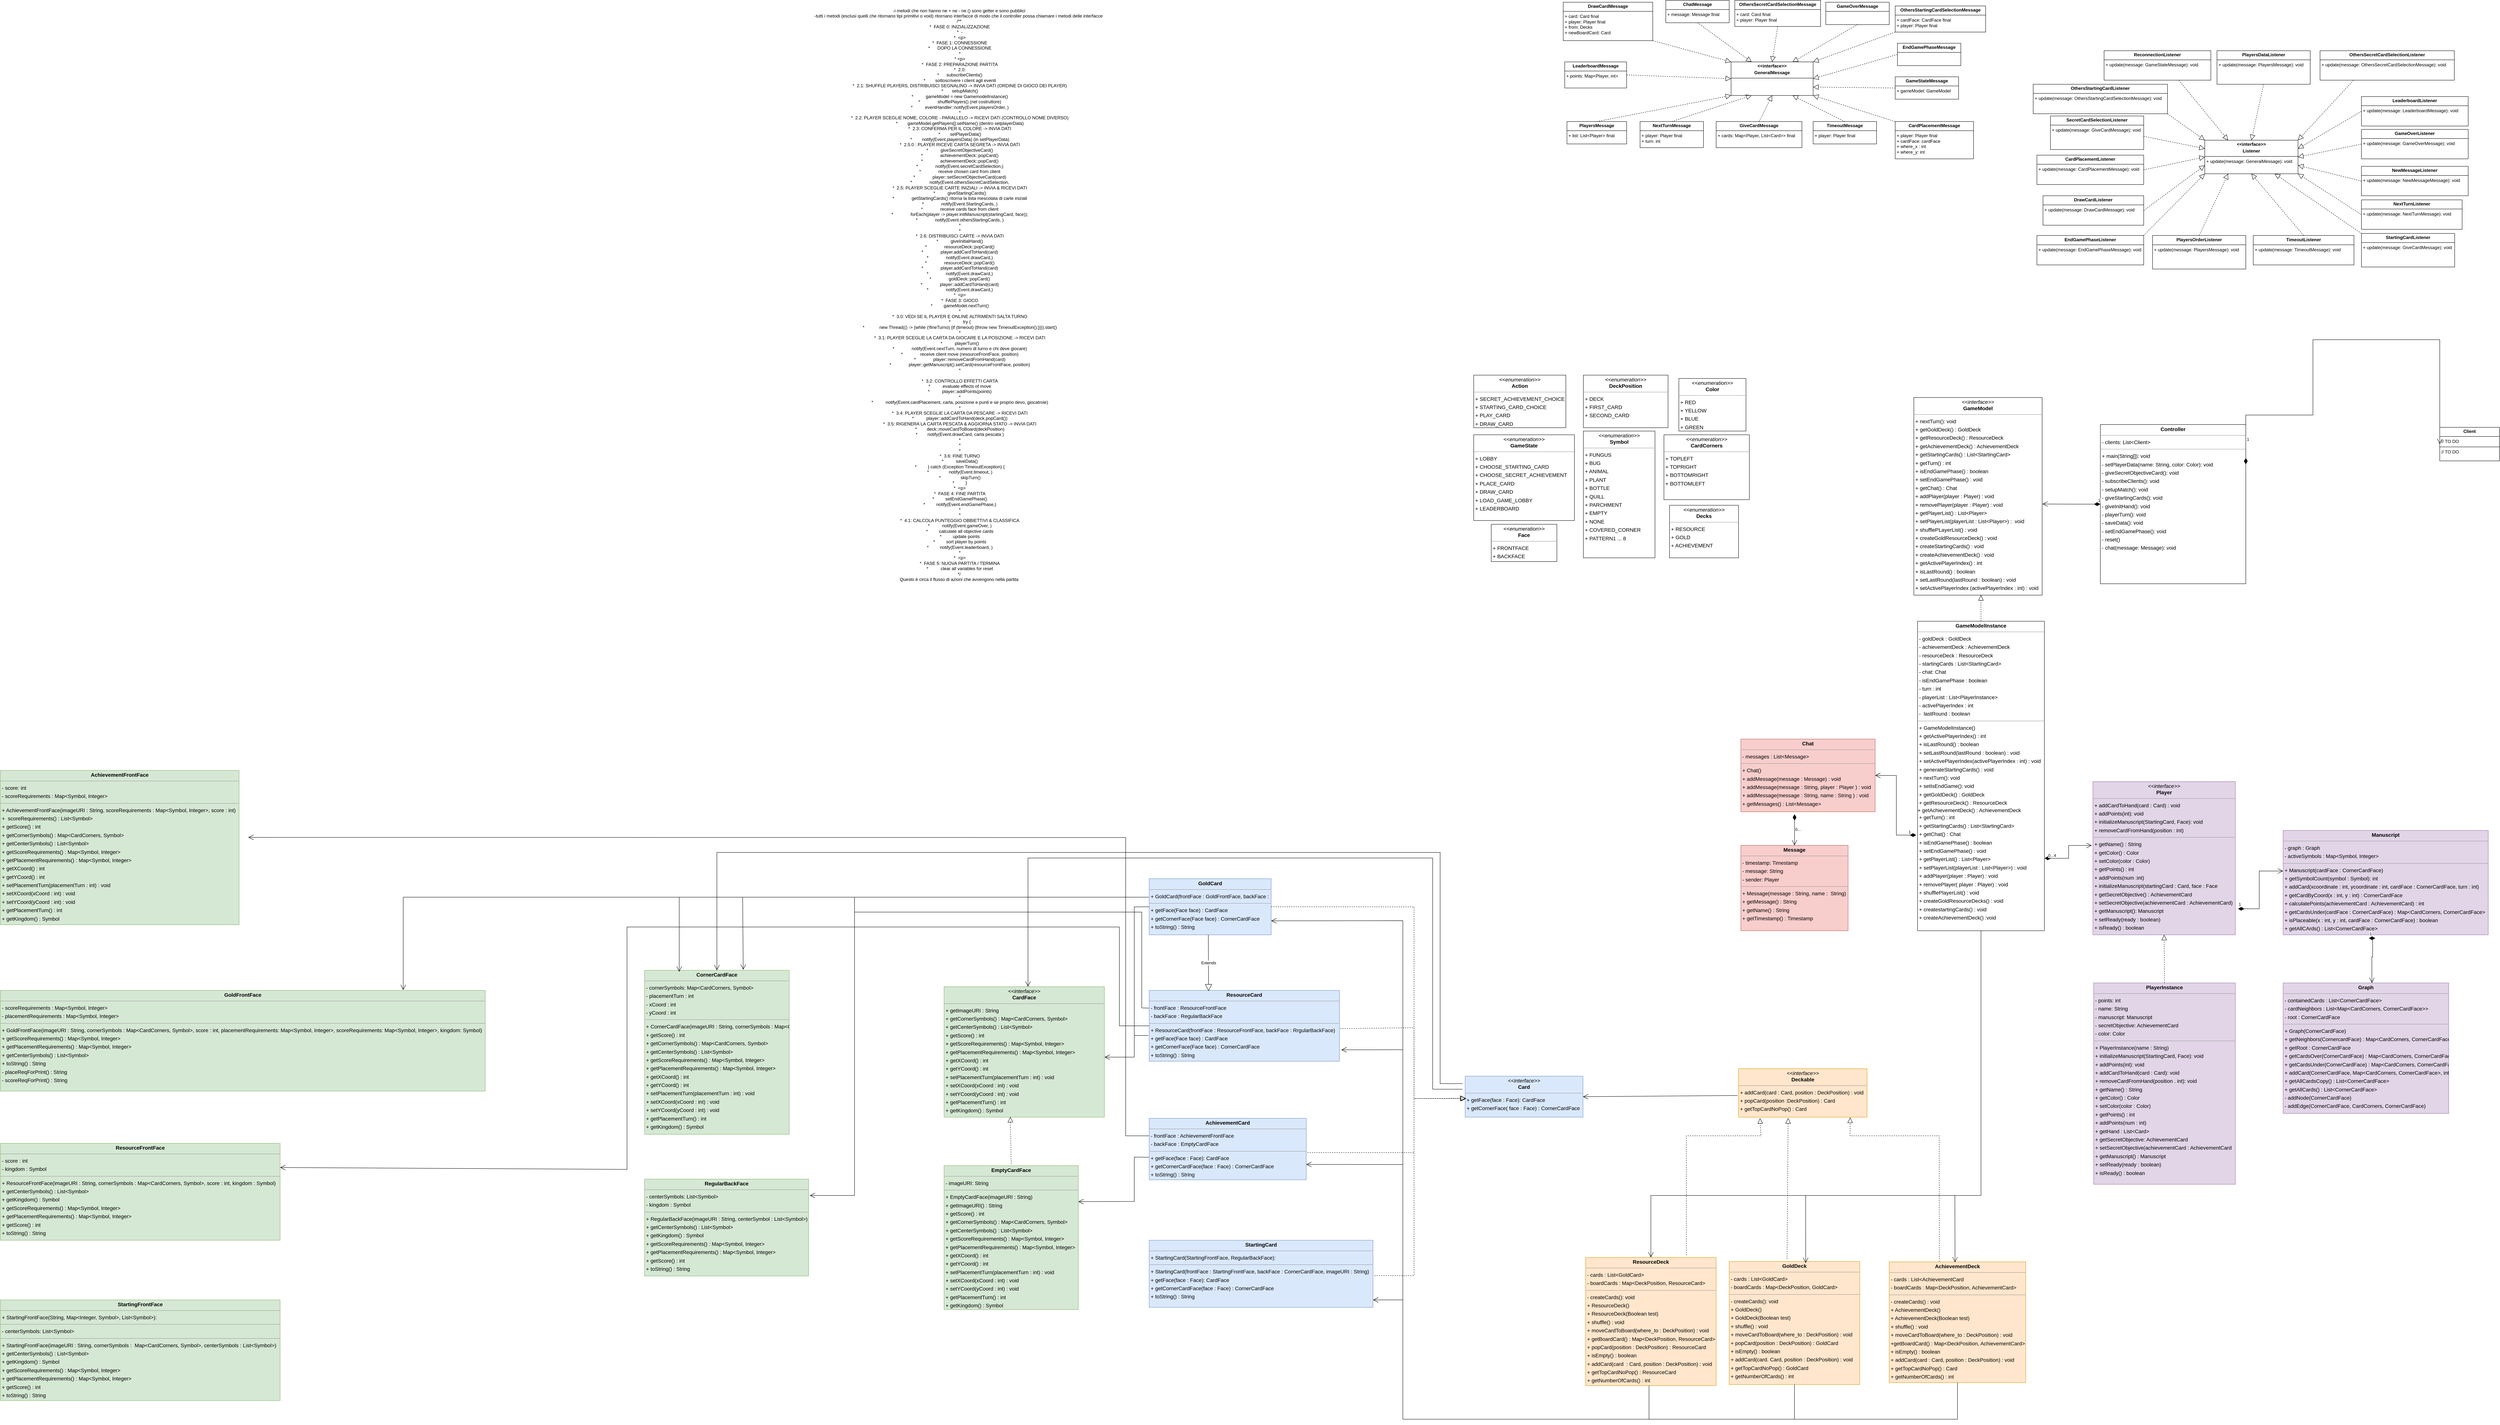 <mxfile version="24.6.3" type="github">
  <diagram id="CQI6WvTyXqOD8P_kqG3j" name="Pagina-1">
    <mxGraphModel dx="5054" dy="1056" grid="1" gridSize="10" guides="1" tooltips="1" connect="1" arrows="1" fold="1" page="0" pageScale="1" pageWidth="827" pageHeight="1169" background="none" math="0" shadow="0">
      <root>
        <mxCell id="0" />
        <mxCell id="1" parent="0" />
        <mxCell id="node27" value="&lt;p style=&quot;margin:0px;margin-top:4px;text-align:center;&quot;&gt;&lt;b&gt;AchievementCard&lt;/b&gt;&lt;/p&gt;&lt;hr size=&quot;1&quot;&gt;&lt;p style=&quot;margin:0 0 0 4px;line-height:1.6;&quot;&gt;- frontFace : AchievementFrontFace&lt;/p&gt;&lt;p style=&quot;margin:0 0 0 4px;line-height:1.6;&quot;&gt;- backFace : EmptyCardFace&lt;/p&gt;&lt;hr size=&quot;1&quot;&gt;&lt;p style=&quot;margin:0 0 0 4px;line-height:1.6;&quot;&gt;+ getFace(face : Face): CardFace&lt;/p&gt;&lt;p style=&quot;margin:0 0 0 4px;line-height:1.6;&quot;&gt;+ getCornerCardFace(face : Face) : CornerCardFace&lt;/p&gt;&lt;p style=&quot;margin:0 0 0 4px;line-height:1.6;&quot;&gt;+ toString() : String&lt;/p&gt;" style="verticalAlign=top;align=left;overflow=fill;fontSize=14;fontFamily=Helvetica;html=1;rounded=0;shadow=0;comic=0;labelBackgroundColor=none;strokeWidth=1;fillColor=#dae8fc;strokeColor=#6c8ebf;" parent="1" vertex="1">
          <mxGeometry x="-160" y="2793" width="421" height="165" as="geometry" />
        </mxCell>
        <mxCell id="node3" value="&lt;p style=&quot;margin:0px;margin-top:4px;text-align:center;&quot;&gt;&lt;b&gt;AchievementDeck&lt;/b&gt;&lt;/p&gt;&lt;hr size=&quot;1&quot;&gt;&lt;p style=&quot;margin:0 0 0 4px;line-height:1.6;&quot;&gt;- cards : List&amp;lt;AchievementCard&lt;/p&gt;&lt;p style=&quot;margin:0 0 0 4px;line-height:1.6;&quot;&gt;- boardCards : Map&amp;lt;DeckPosition, AchievementCard&amp;gt;&lt;/p&gt;&lt;hr size=&quot;1&quot;&gt;&lt;p style=&quot;margin:0 0 0 4px;line-height:1.6;&quot;&gt;- createCards() : void&lt;br&gt;&lt;/p&gt;&lt;p style=&quot;margin:0 0 0 4px;line-height:1.6;&quot;&gt;+ AchievementDeck()&lt;/p&gt;&lt;p style=&quot;margin:0 0 0 4px;line-height:1.6;&quot;&gt;+ AchievementDeck(Boolean test)&lt;/p&gt;&lt;p style=&quot;margin:0 0 0 4px;line-height:1.6;&quot;&gt;+ shuffle() : void&lt;/p&gt;&lt;p style=&quot;margin:0 0 0 4px;line-height:1.6;&quot;&gt;+ moveCardToBoard(where_to : DeckPosition) : void&lt;/p&gt;&lt;p style=&quot;margin:0 0 0 4px;line-height:1.6;&quot;&gt;+getBoardCard() : Map&amp;lt;DeckPosition, AchievementCard&amp;gt;&lt;/p&gt;&lt;p style=&quot;margin:0 0 0 4px;line-height:1.6;&quot;&gt;+ isEmpty() : boolean&lt;/p&gt;&lt;p style=&quot;margin:0 0 0 4px;line-height:1.6;&quot;&gt;+ addCard(card : Card, position : DeckPosition) : void&lt;/p&gt;&lt;p style=&quot;margin:0 0 0 4px;line-height:1.6;&quot;&gt;+ getTopCardNoPop() : Card&lt;/p&gt;&lt;p style=&quot;margin:0 0 0 4px;line-height:1.6;&quot;&gt;+ getNumberOfCards() : int&amp;nbsp;&lt;/p&gt;" style="verticalAlign=top;align=left;overflow=fill;fontSize=14;fontFamily=Helvetica;html=1;rounded=0;shadow=0;comic=0;labelBackgroundColor=none;strokeWidth=1;fillColor=#ffe6cc;strokeColor=#d79b00;" parent="1" vertex="1">
          <mxGeometry x="1824" y="3178" width="366" height="324" as="geometry" />
        </mxCell>
        <mxCell id="node28" value="&lt;p style=&quot;margin:0px;margin-top:4px;text-align:center;&quot;&gt;&lt;b&gt;AchievementFrontFace&lt;/b&gt;&lt;/p&gt;&lt;hr size=&quot;1&quot;&gt;&lt;p style=&quot;margin:0 0 0 4px;line-height:1.6;&quot;&gt;- score: int&lt;br&gt;- scoreRequirements : Map&amp;lt;Symbol, Integer&amp;gt;&lt;/p&gt;&lt;hr size=&quot;1&quot;&gt;&lt;p style=&quot;margin:0 0 0 4px;line-height:1.6;&quot;&gt;+ AchievementFrontFace(imageURI : String, scoreRequirements : Map&amp;lt;Symbol, Integer&amp;gt;, score : int)&lt;br&gt;&lt;/p&gt;&lt;p style=&quot;margin:0 0 0 4px;line-height:1.6;&quot;&gt;+&amp;nbsp; scoreRequirements() : List&amp;lt;Symbol&amp;gt;&lt;br&gt;+ getScore() : int&lt;/p&gt;&lt;p style=&quot;margin: 0px 0px 0px 4px; line-height: 1.6;&quot;&gt;+ getCornerSymbols() : Map&amp;lt;CardCorners, Symbol&amp;gt;&lt;/p&gt;&lt;p style=&quot;margin: 0px 0px 0px 4px; line-height: 1.6;&quot;&gt;+ getCenterSymbols() : List&amp;lt;Symbol&amp;gt;&lt;/p&gt;&lt;p style=&quot;margin: 0px 0px 0px 4px; line-height: 1.6;&quot;&gt;+ getScoreRequirements() : Map&amp;lt;Symbol, Integer&amp;gt;&lt;/p&gt;&lt;p style=&quot;margin: 0px 0px 0px 4px; line-height: 1.6;&quot;&gt;+ getPlacementRequirements() : Map&amp;lt;Symbol, Integer&amp;gt;&lt;/p&gt;&lt;p style=&quot;margin: 0px 0px 0px 4px; line-height: 1.6;&quot;&gt;+ getXCoord() : int&lt;/p&gt;&lt;p style=&quot;margin: 0px 0px 0px 4px; line-height: 1.6;&quot;&gt;+ getYCoord() : int&lt;/p&gt;&lt;p style=&quot;margin: 0px 0px 0px 4px; line-height: 1.6;&quot;&gt;+ setPlacementTurn(placementTurn : int) : void&lt;/p&gt;&lt;p style=&quot;margin: 0px 0px 0px 4px; line-height: 1.6;&quot;&gt;+ setXCoord(xCoord : int) : void&lt;/p&gt;&lt;p style=&quot;margin: 0px 0px 0px 4px; line-height: 1.6;&quot;&gt;+ setYCoord(yCoord : int) : void&lt;br&gt;&lt;/p&gt;&lt;p style=&quot;margin: 0px 0px 0px 4px; line-height: 1.6;&quot;&gt;+ getPlacementTurn() : int&lt;/p&gt;&lt;p style=&quot;margin: 0px 0px 0px 4px; line-height: 1.6;&quot;&gt;+ getKingdom() : Symbol&lt;/p&gt;" style="verticalAlign=top;align=left;overflow=fill;fontSize=14;fontFamily=Helvetica;html=1;rounded=0;shadow=0;comic=0;labelBackgroundColor=none;strokeWidth=1;fillColor=#d5e8d4;strokeColor=#82b366;" parent="1" vertex="1">
          <mxGeometry x="-3240" y="1860" width="640" height="414" as="geometry" />
        </mxCell>
        <mxCell id="node41" value="&lt;p style=&quot;margin:0px;margin-top:4px;text-align:center;&quot;&gt;&lt;i&gt;&amp;lt;&amp;lt;interface&amp;gt;&amp;gt;&lt;/i&gt;&lt;br&gt;&lt;b&gt;Card&lt;/b&gt;&lt;/p&gt;&lt;hr size=&quot;1&quot;&gt;&lt;p style=&quot;margin:0 0 0 4px;line-height:1.6;&quot;&gt;+ getFace(face : Face): CardFace&lt;/p&gt;&lt;p style=&quot;margin:0 0 0 4px;line-height:1.6;&quot;&gt;+ getCornerFace( face : Face) : CornerCardFace&lt;/p&gt;" style="verticalAlign=top;align=left;overflow=fill;fontSize=14;fontFamily=Helvetica;html=1;rounded=0;shadow=0;comic=0;labelBackgroundColor=none;strokeWidth=1;fillColor=#dae8fc;strokeColor=#6c8ebf;" parent="1" vertex="1">
          <mxGeometry x="687" y="2680" width="316" height="110" as="geometry" />
        </mxCell>
        <mxCell id="node15" value="&lt;p style=&quot;margin:0px;margin-top:4px;text-align:center;&quot;&gt;&lt;i&gt;&amp;lt;&amp;lt;enumeration&amp;gt;&amp;gt;&lt;/i&gt;&lt;br&gt;&lt;b&gt;CardCorners&lt;/b&gt;&lt;/p&gt;&lt;hr size=&quot;1&quot;&gt;&lt;p style=&quot;margin:0 0 0 4px;line-height:1.6;&quot;&gt;+ TOPLEFT&lt;/p&gt;&lt;p style=&quot;margin:0 0 0 4px;line-height:1.6;&quot;&gt;+ TOPRIGHT&lt;/p&gt;&lt;p style=&quot;margin:0 0 0 4px;line-height:1.6;&quot;&gt;+ BOTTOMRIGHT&lt;/p&gt;&lt;p style=&quot;margin:0 0 0 4px;line-height:1.6;&quot;&gt;+ BOTTOMLEFT&lt;/p&gt;" style="verticalAlign=top;align=left;overflow=fill;fontSize=14;fontFamily=Helvetica;html=1;rounded=0;shadow=0;comic=0;labelBackgroundColor=none;strokeWidth=1;" parent="1" vertex="1">
          <mxGeometry x="1220" y="960" width="229" height="174" as="geometry" />
        </mxCell>
        <mxCell id="node31" value="&lt;p style=&quot;margin:0px;margin-top:4px;text-align:center;&quot;&gt;&lt;i&gt;&amp;lt;&amp;lt;interface&amp;gt;&amp;gt;&lt;/i&gt;&lt;br&gt;&lt;b&gt;CardFace&lt;/b&gt;&lt;/p&gt;&lt;hr size=&quot;1&quot;&gt;&lt;p style=&quot;margin:0 0 0 4px;line-height:1.6;&quot;&gt;+ getImageURI : String&lt;/p&gt;&lt;p style=&quot;margin:0 0 0 4px;line-height:1.6;&quot;&gt;+ getCornerSymbols() : Map&amp;lt;CardCorners, Symbol&amp;gt;&lt;/p&gt;&lt;p style=&quot;margin:0 0 0 4px;line-height:1.6;&quot;&gt;+ getCenterSymbols() : List&amp;lt;Symbol&amp;gt;&lt;/p&gt;&lt;p style=&quot;margin:0 0 0 4px;line-height:1.6;&quot;&gt;+ getScore() : int&lt;/p&gt;&lt;p style=&quot;margin:0 0 0 4px;line-height:1.6;&quot;&gt;+ getScoreRequirements() : Map&amp;lt;Symbol, Integer&amp;gt;&lt;/p&gt;&lt;p style=&quot;margin:0 0 0 4px;line-height:1.6;&quot;&gt;+ getPlacementRequirements() : Map&amp;lt;Symbol, Integer&amp;gt;&lt;/p&gt;&lt;p style=&quot;margin:0 0 0 4px;line-height:1.6;&quot;&gt;+ getXCoord() : int&lt;/p&gt;&lt;p style=&quot;margin:0 0 0 4px;line-height:1.6;&quot;&gt;+ getYCoord() : int&lt;/p&gt;&lt;p style=&quot;margin:0 0 0 4px;line-height:1.6;&quot;&gt;+ setPlacementTurn(placementTurn : int) : void&lt;/p&gt;&lt;p style=&quot;margin:0 0 0 4px;line-height:1.6;&quot;&gt;+ setXCoord(xCoord : int) : void&lt;/p&gt;&lt;p style=&quot;margin:0 0 0 4px;line-height:1.6;&quot;&gt;+ setYCoord(yCoord : int) : void&lt;br&gt;&lt;/p&gt;&lt;p style=&quot;margin:0 0 0 4px;line-height:1.6;&quot;&gt;+ getPlacementTurn() : int&lt;/p&gt;&lt;p style=&quot;margin:0 0 0 4px;line-height:1.6;&quot;&gt;+ getKingdom() : Symbol&lt;/p&gt;&lt;p style=&quot;margin:0 0 0 4px;line-height:1.6;&quot;&gt;&lt;br&gt;&lt;/p&gt;&lt;p style=&quot;margin:0 0 0 4px;line-height:1.6;&quot;&gt;&lt;br&gt;&lt;/p&gt;" style="verticalAlign=top;align=left;overflow=fill;fontSize=14;fontFamily=Helvetica;html=1;rounded=0;shadow=0;comic=0;labelBackgroundColor=none;strokeWidth=1;fillColor=#d5e8d4;strokeColor=#82b366;" parent="1" vertex="1">
          <mxGeometry x="-710" y="2440" width="430" height="350" as="geometry" />
        </mxCell>
        <mxCell id="node39" value="&lt;p style=&quot;margin:0px;margin-top:4px;text-align:center;&quot;&gt;&lt;b&gt;Chat&lt;/b&gt;&lt;/p&gt;&lt;hr size=&quot;1&quot;&gt;&lt;p style=&quot;margin:0 0 0 4px;line-height:1.6;&quot;&gt;&lt;/p&gt;&lt;p style=&quot;margin:0 0 0 4px;line-height:1.6;&quot;&gt;- messages : List&amp;lt;Message&amp;gt;&lt;/p&gt;&lt;hr size=&quot;1&quot;&gt;&lt;p style=&quot;margin:0 0 0 4px;line-height:1.6;&quot;&gt;+ Chat()&lt;/p&gt;&lt;p style=&quot;margin:0 0 0 4px;line-height:1.6;&quot;&gt;+ addMessage(message : Message) : void&lt;br&gt;+ addMessage(message : String, player : Player ) : void&lt;/p&gt;&lt;p style=&quot;margin:0 0 0 4px;line-height:1.6;&quot;&gt;+ addMessage(message : String, name : String ) : void&lt;br&gt;&lt;/p&gt;&lt;p style=&quot;margin:0 0 0 4px;line-height:1.6;&quot;&gt;+ getMessages() : List&amp;lt;Message&amp;gt;&lt;/p&gt;" style="verticalAlign=top;align=left;overflow=fill;fontSize=14;fontFamily=Helvetica;html=1;rounded=0;shadow=0;comic=0;labelBackgroundColor=none;strokeWidth=1;fillColor=#f8cecc;strokeColor=#b85450;" parent="1" vertex="1">
          <mxGeometry x="1426.25" y="1776" width="360" height="195" as="geometry" />
        </mxCell>
        <mxCell id="node16" value="&lt;p style=&quot;margin:0px;margin-top:4px;text-align:center;&quot;&gt;&lt;i&gt;&amp;lt;&amp;lt;enumeration&amp;gt;&amp;gt;&lt;/i&gt;&lt;br&gt;&lt;b&gt;Color&lt;/b&gt;&lt;/p&gt;&lt;hr size=&quot;1&quot;&gt;&lt;p style=&quot;margin:0 0 0 4px;line-height:1.6;&quot;&gt;+ RED&lt;/p&gt;&lt;p style=&quot;margin:0 0 0 4px;line-height:1.6;&quot;&gt;+ YELLOW&lt;/p&gt;&lt;p style=&quot;margin:0 0 0 4px;line-height:1.6;&quot;&gt;+ BLUE&lt;/p&gt;&lt;p style=&quot;margin:0 0 0 4px;line-height:1.6;&quot;&gt;+ GREEN&lt;/p&gt;" style="verticalAlign=top;align=left;overflow=fill;fontSize=14;fontFamily=Helvetica;html=1;rounded=0;shadow=0;comic=0;labelBackgroundColor=none;strokeWidth=1;" parent="1" vertex="1">
          <mxGeometry x="1260" y="809" width="180" height="141" as="geometry" />
        </mxCell>
        <mxCell id="node5" value="&lt;p style=&quot;margin:0px;margin-top:4px;text-align:center;&quot;&gt;&lt;b&gt;CornerCardFace&lt;/b&gt;&lt;/p&gt;&lt;hr size=&quot;1&quot;&gt;&lt;p style=&quot;margin:0 0 0 4px;line-height:1.6;&quot;&gt;&lt;/p&gt;&lt;p style=&quot;margin:0 0 0 4px;line-height:1.6;&quot;&gt;- cornerSymbols: Map&amp;lt;CardCorners, Symbol&amp;gt;&lt;/p&gt;&lt;p style=&quot;margin:0 0 0 4px;line-height:1.6;&quot;&gt;- placementTurn : int&amp;nbsp;&lt;br&gt;&lt;/p&gt;&lt;p style=&quot;margin:0 0 0 4px;line-height:1.6;&quot;&gt;- xCoord : int&lt;/p&gt;&lt;p style=&quot;margin:0 0 0 4px;line-height:1.6;&quot;&gt;- yCoord : int&lt;/p&gt;&lt;hr size=&quot;1&quot;&gt;&lt;p style=&quot;margin:0 0 0 4px;line-height:1.6;&quot;&gt;&lt;span style=&quot;background-color: initial;&quot;&gt;+ CornerCardFace(imageURI : String, cornerSymbols : Map&amp;lt;CardCorners, Symbol&amp;gt;)&lt;/span&gt;&lt;/p&gt;&lt;p style=&quot;margin: 0px 0px 0px 4px; line-height: 1.6;&quot;&gt;+ getScore() : int&lt;/p&gt;&lt;p style=&quot;margin: 0px 0px 0px 4px; line-height: 1.6;&quot;&gt;+ getCornerSymbols() : Map&amp;lt;CardCorners, Symbol&amp;gt;&lt;/p&gt;&lt;p style=&quot;margin: 0px 0px 0px 4px; line-height: 1.6;&quot;&gt;+ getCenterSymbols() : List&amp;lt;Symbol&amp;gt;&lt;/p&gt;&lt;p style=&quot;margin: 0px 0px 0px 4px; line-height: 1.6;&quot;&gt;+ getScoreRequirements() : Map&amp;lt;Symbol, Integer&amp;gt;&lt;/p&gt;&lt;p style=&quot;margin: 0px 0px 0px 4px; line-height: 1.6;&quot;&gt;+ getPlacementRequirements() : Map&amp;lt;Symbol, Integer&amp;gt;&lt;/p&gt;&lt;p style=&quot;margin: 0px 0px 0px 4px; line-height: 1.6;&quot;&gt;+ getXCoord() : int&lt;/p&gt;&lt;p style=&quot;margin: 0px 0px 0px 4px; line-height: 1.6;&quot;&gt;+ getYCoord() : int&lt;/p&gt;&lt;p style=&quot;margin: 0px 0px 0px 4px; line-height: 1.6;&quot;&gt;+ setPlacementTurn(placementTurn : int) : void&lt;/p&gt;&lt;p style=&quot;margin: 0px 0px 0px 4px; line-height: 1.6;&quot;&gt;+ setXCoord(xCoord : int) : void&lt;/p&gt;&lt;p style=&quot;margin: 0px 0px 0px 4px; line-height: 1.6;&quot;&gt;+ setYCoord(yCoord : int) : void&lt;br&gt;&lt;/p&gt;&lt;p style=&quot;margin: 0px 0px 0px 4px; line-height: 1.6;&quot;&gt;+ getPlacementTurn() : int&lt;/p&gt;&lt;p style=&quot;margin: 0px 0px 0px 4px; line-height: 1.6;&quot;&gt;+ getKingdom() : Symbol&lt;/p&gt;&lt;p style=&quot;margin:0 0 0 4px;line-height:1.6;&quot;&gt;&lt;br&gt;&lt;/p&gt;" style="verticalAlign=top;align=left;overflow=fill;fontSize=14;fontFamily=Helvetica;html=1;rounded=0;shadow=0;comic=0;labelBackgroundColor=none;strokeWidth=1;fillColor=#d5e8d4;strokeColor=#82b366;" parent="1" vertex="1">
          <mxGeometry x="-1513" y="2396" width="388" height="440" as="geometry" />
        </mxCell>
        <mxCell id="node12" value="&lt;p style=&quot;margin:0px;margin-top:4px;text-align:center;&quot;&gt;&lt;i&gt;&amp;lt;&amp;lt;enumeration&amp;gt;&amp;gt;&lt;/i&gt;&lt;br&gt;&lt;b&gt;DeckPosition&lt;/b&gt;&lt;/p&gt;&lt;hr size=&quot;1&quot;&gt;&lt;p style=&quot;margin:0 0 0 4px;line-height:1.6;&quot;&gt;+ DECK&lt;/p&gt;&lt;p style=&quot;margin:0 0 0 4px;line-height:1.6;&quot;&gt;+ FIRST_CARD&lt;/p&gt;&lt;p style=&quot;margin:0 0 0 4px;line-height:1.6;&quot;&gt;+ SECOND_CARD&lt;/p&gt;" style="verticalAlign=top;align=left;overflow=fill;fontSize=14;fontFamily=Helvetica;html=1;rounded=0;shadow=0;comic=0;labelBackgroundColor=none;strokeWidth=1;" parent="1" vertex="1">
          <mxGeometry x="1004" y="800" width="227" height="141" as="geometry" />
        </mxCell>
        <mxCell id="node33" value="&lt;p style=&quot;margin:0px;margin-top:4px;text-align:center;&quot;&gt;&lt;i&gt;&amp;lt;&amp;lt;interface&amp;gt;&amp;gt;&lt;/i&gt;&lt;br&gt;&lt;b&gt;Deckable&lt;/b&gt;&lt;/p&gt;&lt;hr size=&quot;1&quot;&gt;&lt;p style=&quot;margin:0 0 0 4px;line-height:1.6;&quot;&gt;+ addCard(card : Card, position : DeckPosition) : void&lt;br&gt;+ popCard(position :DeckPosition) : Card&lt;/p&gt;&lt;p style=&quot;margin:0 0 0 4px;line-height:1.6;&quot;&gt;+ getTopCardNoPop() : Card&lt;/p&gt;" style="verticalAlign=top;align=left;overflow=fill;fontSize=14;fontFamily=Helvetica;html=1;rounded=0;shadow=0;comic=0;labelBackgroundColor=none;strokeWidth=1;fillColor=#ffe6cc;strokeColor=#d79b00;" parent="1" vertex="1">
          <mxGeometry x="1420" y="2660" width="344.5" height="130" as="geometry" />
        </mxCell>
        <mxCell id="node0" value="&lt;p style=&quot;margin:0px;margin-top:4px;text-align:center;&quot;&gt;&lt;i&gt;&amp;lt;&amp;lt;enumeration&amp;gt;&amp;gt;&lt;/i&gt;&lt;br&gt;&lt;b&gt;Decks&lt;/b&gt;&lt;/p&gt;&lt;hr size=&quot;1&quot;&gt;&lt;p style=&quot;margin:0 0 0 4px;line-height:1.6;&quot;&gt;+ RESOURCE&lt;/p&gt;&lt;p style=&quot;margin:0 0 0 4px;line-height:1.6;&quot;&gt;+ GOLD&lt;/p&gt;&lt;p style=&quot;margin:0 0 0 4px;line-height:1.6;&quot;&gt;+ ACHIEVEMENT&lt;/p&gt;" style="verticalAlign=top;align=left;overflow=fill;fontSize=14;fontFamily=Helvetica;html=1;rounded=0;shadow=0;comic=0;labelBackgroundColor=none;strokeWidth=1;" parent="1" vertex="1">
          <mxGeometry x="1235" y="1149" width="185" height="141" as="geometry" />
        </mxCell>
        <mxCell id="node6" value="&lt;p style=&quot;margin:0px;margin-top:4px;text-align:center;&quot;&gt;&lt;b&gt;EmptyCardFace&lt;/b&gt;&lt;/p&gt;&lt;hr size=&quot;1&quot;&gt;&lt;p style=&quot;margin:0 0 0 4px;line-height:1.6;&quot;&gt;&lt;/p&gt;&lt;p style=&quot;margin:0 0 0 4px;line-height:1.6;&quot;&gt;- imageURI: String&lt;/p&gt;&lt;hr size=&quot;1&quot;&gt;&lt;p style=&quot;margin:0 0 0 4px;line-height:1.6;&quot;&gt;+ EmptyCardFace(imageURI : String)&lt;/p&gt;&lt;p style=&quot;margin:0 0 0 4px;line-height:1.6;&quot;&gt;+ getImageURI() : String&lt;/p&gt;&lt;p style=&quot;margin:0 0 0 4px;line-height:1.6;&quot;&gt;+ getScore() : int&lt;/p&gt;&lt;p style=&quot;margin:0 0 0 4px;line-height:1.6;&quot;&gt;+ getCornerSymbols() : Map&amp;lt;CardCorners, Symbol&amp;gt;&lt;/p&gt;&lt;p style=&quot;margin:0 0 0 4px;line-height:1.6;&quot;&gt;+ getCenterSymbols() : List&amp;lt;Symbol&amp;gt;&lt;/p&gt;&lt;p style=&quot;margin:0 0 0 4px;line-height:1.6;&quot;&gt;+ getScoreRequirements() : Map&amp;lt;Symbol, Integer&amp;gt;&lt;/p&gt;&lt;p style=&quot;margin:0 0 0 4px;line-height:1.6;&quot;&gt;+ getPlacementRequirements() : Map&amp;lt;Symbol, Integer&amp;gt;&lt;/p&gt;&lt;p style=&quot;margin: 0px 0px 0px 4px; line-height: 1.6;&quot;&gt;+ getXCoord() : int&lt;/p&gt;&lt;p style=&quot;margin: 0px 0px 0px 4px; line-height: 1.6;&quot;&gt;+ getYCoord() : int&lt;/p&gt;&lt;p style=&quot;margin: 0px 0px 0px 4px; line-height: 1.6;&quot;&gt;+ setPlacementTurn(placementTurn : int) : void&lt;/p&gt;&lt;p style=&quot;margin: 0px 0px 0px 4px; line-height: 1.6;&quot;&gt;+ setXCoord(xCoord : int) : void&lt;/p&gt;&lt;p style=&quot;margin: 0px 0px 0px 4px; line-height: 1.6;&quot;&gt;+ setYCoord(yCoord : int) : void&lt;br&gt;&lt;/p&gt;&lt;p style=&quot;margin: 0px 0px 0px 4px; line-height: 1.6;&quot;&gt;+ getPlacementTurn() : int&lt;/p&gt;&lt;p style=&quot;margin: 0px 0px 0px 4px; line-height: 1.6;&quot;&gt;+ getKingdom() : Symbol&lt;/p&gt;&lt;p style=&quot;margin:0 0 0 4px;line-height:1.6;&quot;&gt;&lt;br&gt;&lt;/p&gt;&lt;p style=&quot;margin:0 0 0 4px;line-height:1.6;&quot;&gt;&lt;br&gt;&lt;/p&gt;" style="verticalAlign=top;align=left;overflow=fill;fontSize=14;fontFamily=Helvetica;html=1;rounded=0;shadow=0;comic=0;labelBackgroundColor=none;strokeWidth=1;fillColor=#d5e8d4;strokeColor=#82b366;" parent="1" vertex="1">
          <mxGeometry x="-710" y="2920" width="360" height="386" as="geometry" />
        </mxCell>
        <mxCell id="node32" value="&lt;p style=&quot;margin:0px;margin-top:4px;text-align:center;&quot;&gt;&lt;i&gt;&amp;lt;&amp;lt;enumeration&amp;gt;&amp;gt;&lt;/i&gt;&lt;br&gt;&lt;b&gt;Face&lt;/b&gt;&lt;/p&gt;&lt;hr size=&quot;1&quot;&gt;&lt;p style=&quot;margin:0 0 0 4px;line-height:1.6;&quot;&gt;+ FRONTFACE&lt;/p&gt;&lt;p style=&quot;margin:0 0 0 4px;line-height:1.6;&quot;&gt;+ BACKFACE&lt;/p&gt;" style="verticalAlign=top;align=left;overflow=fill;fontSize=14;fontFamily=Helvetica;html=1;rounded=0;shadow=0;comic=0;labelBackgroundColor=none;strokeWidth=1;" parent="1" vertex="1">
          <mxGeometry x="757" y="1200" width="176" height="100" as="geometry" />
        </mxCell>
        <mxCell id="node13" value="&lt;p style=&quot;margin:0px;margin-top:4px;text-align:center;&quot;&gt;&lt;i&gt;&amp;lt;&amp;lt;interface&amp;gt;&amp;gt;&lt;/i&gt;&lt;br&gt;&lt;b&gt;GameModel&lt;/b&gt;&lt;/p&gt;&lt;hr size=&quot;1&quot;&gt;&lt;p style=&quot;margin:0 0 0 4px;line-height:1.6;&quot;&gt;+ nextTurn(): void&lt;/p&gt;&lt;p style=&quot;margin: 0px 0px 0px 4px; line-height: 1.6;&quot;&gt;+ getGoldDeck() : GoldDeck&lt;/p&gt;&lt;p style=&quot;margin: 0px 0px 0px 4px; line-height: 1.6;&quot;&gt;+ getResourceDeck() : ResourceDeck&lt;br&gt;+ getAchievementDeck() : AchievementDeck&lt;br&gt;+ getStartingCards() : List&amp;lt;StartingCard&amp;gt;&lt;/p&gt;&lt;p style=&quot;margin: 0px 0px 0px 4px; line-height: 1.6;&quot;&gt;+ getTurn() : int&lt;br&gt;&lt;/p&gt;&lt;p style=&quot;margin:0 0 0 4px;line-height:1.6;&quot;&gt;+ isEndGamePhase() : boolean&lt;/p&gt;&lt;p style=&quot;margin:0 0 0 4px;line-height:1.6;&quot;&gt;+ setEndGamePhase() : void&lt;br&gt;&lt;/p&gt;&lt;p style=&quot;margin:0 0 0 4px;line-height:1.6;&quot;&gt;+ getChat() : Chat&lt;br&gt;&lt;/p&gt;&lt;p style=&quot;margin:0 0 0 4px;line-height:1.6;&quot;&gt;+ addPlayer(player : Player) : void&lt;/p&gt;&lt;p style=&quot;margin:0 0 0 4px;line-height:1.6;&quot;&gt;+ removePlayer(player : Player) : void&lt;/p&gt;&lt;p style=&quot;margin:0 0 0 4px;line-height:1.6;&quot;&gt;+ getPlayerList() : List&amp;lt;Player&amp;gt;&lt;/p&gt;&lt;p style=&quot;margin:0 0 0 4px;line-height:1.6;&quot;&gt;+ setPlayerList(playerList : List&amp;lt;Player&amp;gt;) :&amp;nbsp; void&lt;/p&gt;&lt;p style=&quot;margin:0 0 0 4px;line-height:1.6;&quot;&gt;+ shufflePLayerList() : void&lt;/p&gt;&lt;p style=&quot;margin:0 0 0 4px;line-height:1.6;&quot;&gt;+ createGoldResourceDeck() : void&lt;/p&gt;&lt;p style=&quot;margin:0 0 0 4px;line-height:1.6;&quot;&gt;+ createStartingCards() : void&lt;/p&gt;&lt;p style=&quot;margin:0 0 0 4px;line-height:1.6;&quot;&gt;+ createAchievementDeck() : void&lt;/p&gt;&lt;p style=&quot;margin:0 0 0 4px;line-height:1.6;&quot;&gt;+ getActivePlayerIndex() : int&lt;/p&gt;&lt;p style=&quot;margin:0 0 0 4px;line-height:1.6;&quot;&gt;+ isLastRound() : boolean&lt;/p&gt;&lt;p style=&quot;margin:0 0 0 4px;line-height:1.6;&quot;&gt;+ setLastRound(lastRound : boolean) : void&lt;/p&gt;&lt;p style=&quot;margin:0 0 0 4px;line-height:1.6;&quot;&gt;+ setActivePlayerIndex (activePlayerIndex : int) : void&lt;/p&gt;" style="verticalAlign=top;align=left;overflow=fill;fontSize=14;fontFamily=Helvetica;html=1;rounded=0;shadow=0;comic=0;labelBackgroundColor=none;strokeWidth=1;" parent="1" vertex="1">
          <mxGeometry x="1890" y="860" width="344" height="530" as="geometry" />
        </mxCell>
        <mxCell id="node10" value="&lt;p style=&quot;margin:0px;margin-top:4px;text-align:center;&quot;&gt;&lt;b&gt;GameModelInstance&lt;/b&gt;&lt;/p&gt;&lt;hr size=&quot;1&quot;&gt;&lt;p style=&quot;margin:0 0 0 4px;line-height:1.6;&quot;&gt;- goldDeck : GoldDeck&lt;br&gt;- achievementDeck : AchievementDeck&lt;/p&gt;&lt;p style=&quot;margin:0 0 0 4px;line-height:1.6;&quot;&gt;- resourceDeck : ResourceDeck&lt;/p&gt;&lt;p style=&quot;margin:0 0 0 4px;line-height:1.6;&quot;&gt;- startingCards : List&amp;lt;StartingCard&amp;gt;&lt;br&gt;- chat: Chat&lt;br&gt;- isEndGamePhase : boolean&lt;br&gt;- turn : int&lt;/p&gt;&lt;p style=&quot;margin:0 0 0 4px;line-height:1.6;&quot;&gt;- playerList : List&amp;lt;PlayerInstance&amp;gt;&lt;/p&gt;&lt;p style=&quot;margin:0 0 0 4px;line-height:1.6;&quot;&gt;- activePlayerIndex : int&lt;/p&gt;&lt;p style=&quot;margin:0 0 0 4px;line-height:1.6;&quot;&gt;-&amp;nbsp; lastRound : boolean&lt;/p&gt;&lt;hr size=&quot;1&quot;&gt;&lt;p style=&quot;margin:0 0 0 4px;line-height:1.6;&quot;&gt;+ GameModelInstance()&amp;nbsp;&lt;br&gt;&lt;/p&gt;&lt;p style=&quot;margin:0 0 0 4px;line-height:1.6;&quot;&gt;+ getActivePlayerIndex() : int&lt;/p&gt;&lt;p style=&quot;margin:0 0 0 4px;line-height:1.6;&quot;&gt;+ isLastRound() : boolean&lt;/p&gt;&lt;p style=&quot;margin:0 0 0 4px;line-height:1.6;&quot;&gt;+ setLastRound(lastRound : boolean) : void&lt;/p&gt;&lt;p style=&quot;margin:0 0 0 4px;line-height:1.6;&quot;&gt;+ setActivePlayerIndex(activePlayerIndex : int) : void&lt;/p&gt;&lt;p style=&quot;margin:0 0 0 4px;line-height:1.6;&quot;&gt;+ generateStartingCards() : void&lt;/p&gt;&lt;p style=&quot;margin:0 0 0 4px;line-height:1.6;&quot;&gt;+ nextTurn(): void&lt;/p&gt;&lt;p style=&quot;margin:0 0 0 4px;line-height:1.6;&quot;&gt;+ setIsEndGame(): void&lt;/p&gt;&lt;p style=&quot;margin:0 0 0 4px;line-height:1.6;&quot;&gt;+ getGoldDeck() : GoldDeck&lt;/p&gt;&lt;p style=&quot;margin:0 0 0 4px;line-height:1.6;&quot;&gt;&lt;span style=&quot;background-color: initial;&quot;&gt;+ getResourceDeck() : ResourceDeck&lt;/span&gt;&lt;/p&gt;+ getAchievementDeck() : AchievementDeck&lt;p style=&quot;margin:0 0 0 4px;line-height:1.6;&quot;&gt;&lt;span style=&quot;background-color: initial;&quot;&gt;+ getTurn() : int&lt;/span&gt;&lt;br&gt;&lt;/p&gt;&lt;p style=&quot;margin:0 0 0 4px;line-height:1.6;&quot;&gt;+ getStartingCards() : List&amp;lt;StartingCard&amp;gt;&lt;br&gt;+ getChat() : Chat&lt;br&gt;+ isEndGamePhase() : boolean&lt;br&gt;&lt;/p&gt;&lt;p style=&quot;margin:0 0 0 4px;line-height:1.6;&quot;&gt;+ setEndGamePhase() : void&lt;/p&gt;&lt;p style=&quot;margin:0 0 0 4px;line-height:1.6;&quot;&gt;+ getPlayerList() : List&amp;lt;Player&amp;gt;&lt;/p&gt;&lt;p style=&quot;margin:0 0 0 4px;line-height:1.6;&quot;&gt;+ setPlayerList(playerList : List&amp;lt;Player&amp;gt;) : void&lt;/p&gt;&lt;p style=&quot;margin:0 0 0 4px;line-height:1.6;&quot;&gt;+ addPlayer(player : Player) : void&lt;/p&gt;&lt;p style=&quot;margin:0 0 0 4px;line-height:1.6;&quot;&gt;+ removePlayer( player : Player) : void&lt;/p&gt;&lt;p style=&quot;margin:0 0 0 4px;line-height:1.6;&quot;&gt;+ shufflePlayerList() : void&lt;/p&gt;&lt;p style=&quot;margin:0 0 0 4px;line-height:1.6;&quot;&gt;+ createGoldResourceDecks() : void&lt;/p&gt;&lt;p style=&quot;margin:0 0 0 4px;line-height:1.6;&quot;&gt;+ createstartingCards() : void&lt;/p&gt;&lt;p style=&quot;margin:0 0 0 4px;line-height:1.6;&quot;&gt;+ createAchievementDeck() :void&lt;/p&gt;" style="verticalAlign=top;align=left;overflow=fill;fontSize=14;fontFamily=Helvetica;html=1;rounded=0;shadow=0;comic=0;labelBackgroundColor=none;strokeWidth=1;" parent="1" vertex="1">
          <mxGeometry x="1900" y="1460" width="340" height="830" as="geometry" />
        </mxCell>
        <mxCell id="node40" value="&lt;p style=&quot;margin:0px;margin-top:4px;text-align:center;&quot;&gt;&lt;b&gt;GoldCard&lt;/b&gt;&lt;/p&gt;&lt;hr size=&quot;1&quot;&gt;&lt;p style=&quot;margin:0 0 0 4px;line-height:1.6;&quot;&gt;+ GoldCard(frontFace : GoldFrontFace, backFace :&amp;nbsp; RegularBackFace): &lt;/p&gt;&lt;hr size=&quot;1&quot;&gt;&lt;p style=&quot;margin:0 0 0 4px;line-height:1.6;&quot;&gt;+ getFace(Face face) : CardFace&lt;/p&gt;&lt;p style=&quot;margin:0 0 0 4px;line-height:1.6;&quot;&gt;+ getCornerFace(Face face) : CornerCardFace&lt;/p&gt;&lt;p style=&quot;margin:0 0 0 4px;line-height:1.6;&quot;&gt;+ toString() : String&lt;/p&gt;" style="verticalAlign=top;align=left;overflow=fill;fontSize=14;fontFamily=Helvetica;html=1;rounded=0;shadow=0;comic=0;labelBackgroundColor=none;strokeWidth=1;fillColor=#dae8fc;strokeColor=#6c8ebf;" parent="1" vertex="1">
          <mxGeometry x="-160" y="2150.5" width="327" height="150.5" as="geometry" />
        </mxCell>
        <mxCell id="node30" value="&lt;p style=&quot;margin:0px;margin-top:4px;text-align:center;&quot;&gt;&lt;b&gt;GoldDeck&lt;/b&gt;&lt;/p&gt;&lt;hr size=&quot;1&quot;&gt;&lt;p style=&quot;margin: 0px 0px 0px 4px; line-height: 1.6;&quot;&gt;- cards : List&amp;lt;GoldCard&amp;gt;&lt;/p&gt;&lt;p style=&quot;margin: 0px 0px 0px 4px; line-height: 1.6;&quot;&gt;- boardCards : Map&amp;lt;DeckPosition, GoldCard&amp;gt;&lt;/p&gt;&lt;hr size=&quot;1&quot;&gt;&lt;p style=&quot;margin:0 0 0 4px;line-height:1.6;&quot;&gt;- createCards(): void&lt;/p&gt;&lt;p style=&quot;margin:0 0 0 4px;line-height:1.6;&quot;&gt;+ GoldDeck()&lt;/p&gt;&lt;p style=&quot;margin:0 0 0 4px;line-height:1.6;&quot;&gt;+ GoldDeck(Boolean test)&lt;/p&gt;&lt;p style=&quot;margin:0 0 0 4px;line-height:1.6;&quot;&gt;+ shuffle() : void&lt;/p&gt;&lt;p style=&quot;margin:0 0 0 4px;line-height:1.6;&quot;&gt;+ moveCardToBoard(where_to : DeckPosition) : void&lt;/p&gt;&lt;p style=&quot;margin:0 0 0 4px;line-height:1.6;&quot;&gt;+ popCard(position : DeckPosition) : GoldCard&lt;/p&gt;&lt;p style=&quot;margin:0 0 0 4px;line-height:1.6;&quot;&gt;+ isEmpty() : boolean&lt;/p&gt;&lt;p style=&quot;margin:0 0 0 4px;line-height:1.6;&quot;&gt;+ addCard(card. Card, position : DeckPosition) : void&lt;/p&gt;&lt;p style=&quot;margin:0 0 0 4px;line-height:1.6;&quot;&gt;+ getTopCardNoPop() : GoldCard&lt;/p&gt;&lt;p style=&quot;margin:0 0 0 4px;line-height:1.6;&quot;&gt;+ getNumberOfCards() : int&lt;/p&gt;&lt;p style=&quot;margin:0 0 0 4px;line-height:1.6;&quot;&gt;&lt;br&gt;&lt;/p&gt;&lt;p style=&quot;margin:0 0 0 4px;line-height:1.6;&quot;&gt;&lt;br&gt;&lt;/p&gt;" style="verticalAlign=top;align=left;overflow=fill;fontSize=14;fontFamily=Helvetica;html=1;rounded=0;shadow=0;comic=0;labelBackgroundColor=none;strokeWidth=1;fillColor=#ffe6cc;strokeColor=#d79b00;" parent="1" vertex="1">
          <mxGeometry x="1395" y="3177" width="350" height="330" as="geometry" />
        </mxCell>
        <mxCell id="node37" value="&lt;p style=&quot;margin:0px;margin-top:4px;text-align:center;&quot;&gt;&lt;b&gt;GoldFrontFace&lt;/b&gt;&lt;/p&gt;&lt;hr size=&quot;1&quot;&gt;&lt;p style=&quot;margin:0 0 0 4px;line-height:1.6;&quot;&gt;- scoreRequirements : Map&amp;lt;Symbol, Integer&amp;gt;&lt;br&gt;- placementRequirements : Map&amp;lt;Symbol, Integer&amp;gt;&lt;/p&gt;&lt;hr size=&quot;1&quot;&gt;&lt;p style=&quot;margin: 0px 0px 0px 4px; line-height: 1.6;&quot;&gt;+ GoldFrontFace(imageURI : String, cornerSymbols : Map&amp;lt;CardCorners, Symbol&amp;gt;, score : int, placementRequirements: Map&amp;lt;Symbol, Integer&amp;gt;, scoreRequirements: Map&amp;lt;Symbol, Integer&amp;gt;, kingdom: Symbol)&lt;/p&gt;&lt;p style=&quot;margin: 0px 0px 0px 4px; line-height: 1.6;&quot;&gt;+ getScoreRequirements() : Map&amp;lt;Symbol, Integer&amp;gt;&lt;/p&gt;&lt;p style=&quot;margin: 0px 0px 0px 4px; line-height: 1.6;&quot;&gt;+ getPlacementRequirements() : Map&amp;lt;Symbol, Integer&amp;gt;&lt;/p&gt;&lt;div&gt;&lt;p style=&quot;margin: 0px 0px 0px 4px; line-height: 1.6;&quot;&gt;+ getCenterSymbols() : List&amp;lt;Symbol&amp;gt;&lt;/p&gt;&lt;p style=&quot;margin: 0px 0px 0px 4px; line-height: 1.6;&quot;&gt;+ toString() : String&lt;/p&gt;&lt;p style=&quot;margin: 0px 0px 0px 4px; line-height: 1.6;&quot;&gt;- placeReqForPrint() : String&lt;/p&gt;&lt;p style=&quot;margin: 0px 0px 0px 4px; line-height: 1.6;&quot;&gt;- scoreReqForPrint() : String&lt;/p&gt;&lt;/div&gt;&lt;div&gt;&lt;br&gt;&lt;/div&gt;" style="verticalAlign=top;align=left;overflow=fill;fontSize=14;fontFamily=Helvetica;html=1;rounded=0;shadow=0;comic=0;labelBackgroundColor=none;strokeWidth=1;fillColor=#d5e8d4;strokeColor=#82b366;" parent="1" vertex="1">
          <mxGeometry x="-3240" y="2450" width="1300" height="270" as="geometry" />
        </mxCell>
        <mxCell id="node26" value="&lt;p style=&quot;margin:0px;margin-top:4px;text-align:center;&quot;&gt;&lt;b&gt;Graph&lt;/b&gt;&lt;/p&gt;&lt;hr size=&quot;1&quot;&gt;&lt;p style=&quot;margin:0 0 0 4px;line-height:1.6;&quot;&gt;- containedCards : List&amp;lt;CornerCardFace&amp;gt;&lt;/p&gt;&lt;p style=&quot;margin:0 0 0 4px;line-height:1.6;&quot;&gt;- cardNeighbors : List&amp;lt;Map&amp;lt;CardCorners, CornerCardFace&amp;gt;&amp;gt;&lt;/p&gt;&lt;p style=&quot;margin:0 0 0 4px;line-height:1.6;&quot;&gt;- root : CornerCardFace&lt;/p&gt;&lt;hr size=&quot;1&quot;&gt;&lt;p style=&quot;margin:0 0 0 4px;line-height:1.6;&quot;&gt;+ Graph(CornerCardFace)&lt;/p&gt;&lt;p style=&quot;margin:0 0 0 4px;line-height:1.6;&quot;&gt;+ getNeighbors(CornercardFace) : Map&amp;lt;CardCorners, CornerCardFace&amp;gt;&amp;gt;&lt;br&gt;&lt;/p&gt;&lt;p style=&quot;margin:0 0 0 4px;line-height:1.6;&quot;&gt;+ getRoot : CornerCardFace&lt;/p&gt;&lt;p style=&quot;margin:0 0 0 4px;line-height:1.6;&quot;&gt;+ getCardsOver(CornerCardFace) : Map&amp;lt;CardCorners, CornerCardFace&amp;gt;&lt;/p&gt;&lt;p style=&quot;margin:0 0 0 4px;line-height:1.6;&quot;&gt;+ getCardsUnder(CornerCardFace) : Map&amp;lt;CardCorners, CornerCardFace&amp;gt;&lt;br&gt;&lt;/p&gt;&lt;p style=&quot;margin:0 0 0 4px;line-height:1.6;&quot;&gt;+ addCard(CornerCardFace, Map&amp;lt;CardCorners, CornerCardFace&amp;gt;, int)&lt;/p&gt;&lt;p style=&quot;margin:0 0 0 4px;line-height:1.6;&quot;&gt;+ getAllCardsCopy() : List&amp;lt;CornerCardFace&amp;gt;&lt;/p&gt;&lt;p style=&quot;margin:0 0 0 4px;line-height:1.6;&quot;&gt;+ getAllCards() : List&amp;lt;CornerCardFace&amp;gt;&lt;/p&gt;&lt;p style=&quot;margin:0 0 0 4px;line-height:1.6;&quot;&gt;- addNode(CornerCardFace)&lt;/p&gt;&lt;p style=&quot;margin:0 0 0 4px;line-height:1.6;&quot;&gt;- addEdge(CornerCardFace, CardCorners, CornerCardFace)&lt;/p&gt;" style="verticalAlign=top;align=left;overflow=fill;fontSize=14;fontFamily=Helvetica;html=1;rounded=0;shadow=0;comic=0;labelBackgroundColor=none;strokeWidth=1;fillColor=#e1d5e7;strokeColor=#9673a6;" parent="1" vertex="1">
          <mxGeometry x="2880" y="2430" width="444" height="350" as="geometry" />
        </mxCell>
        <mxCell id="node38" value="&lt;p style=&quot;margin:0px;margin-top:4px;text-align:center;&quot;&gt;&lt;b&gt;Manuscript&lt;/b&gt;&lt;/p&gt;&lt;hr size=&quot;1&quot;&gt;&lt;p style=&quot;margin:0 0 0 4px;line-height:1.6;&quot;&gt;- graph : Graph&lt;/p&gt;&lt;p style=&quot;margin:0 0 0 4px;line-height:1.6;&quot;&gt;- activeSymbols : Map&amp;lt;Symbol, Integer&amp;gt;&lt;/p&gt;&lt;hr size=&quot;1&quot;&gt;&lt;p style=&quot;margin:0 0 0 4px;line-height:1.6;&quot;&gt;+ Manuscript(cardFace : CornerCardFace)&lt;/p&gt;&lt;p style=&quot;margin:0 0 0 4px;line-height:1.6;&quot;&gt;+ getSymbolCount(symbol : Symbol): int&lt;br&gt;+ addCard(xcoordinate : int, ycoordinate : int, cardFace : CornerCardFace, turn : int)&lt;br&gt;&lt;/p&gt;&lt;p style=&quot;margin:0 0 0 4px;line-height:1.6;&quot;&gt;+ getCardByCoord(x : int, y : int) : CornerCardFace&lt;/p&gt;&lt;p style=&quot;margin:0 0 0 4px;line-height:1.6;&quot;&gt;+ calculatePoints(achievementCard : AchievementCard) : int&lt;/p&gt;&lt;p style=&quot;margin:0 0 0 4px;line-height:1.6;&quot;&gt;+ getCardsUnder(cardFace : CornerCardFace) : Map&amp;lt;CardCorners, CornerCardFace&amp;gt;&lt;/p&gt;&lt;p style=&quot;margin:0 0 0 4px;line-height:1.6;&quot;&gt;+ isPlaceable(x : int, y : int, cardFace : CornerCardFace) : boolean&lt;/p&gt;&lt;p style=&quot;margin:0 0 0 4px;line-height:1.6;&quot;&gt;+ getAllCArds() : List&amp;lt;CornerCardFace&amp;gt;&lt;/p&gt;" style="verticalAlign=top;align=left;overflow=fill;fontSize=14;fontFamily=Helvetica;html=1;rounded=0;shadow=0;comic=0;labelBackgroundColor=none;strokeWidth=1;fillColor=#e1d5e7;strokeColor=#9673a6;" parent="1" vertex="1">
          <mxGeometry x="2880" y="2021" width="550" height="280" as="geometry" />
        </mxCell>
        <mxCell id="node20" value="&lt;p style=&quot;margin:0px;margin-top:4px;text-align:center;&quot;&gt;&lt;b&gt;Message&lt;/b&gt;&lt;/p&gt;&lt;hr size=&quot;1&quot;&gt;&lt;p style=&quot;margin:0 0 0 4px;line-height:1.6;&quot;&gt;- timestamp: Timestamp&lt;br&gt;- message: String&lt;br&gt;- sender: Player&lt;/p&gt;&lt;hr size=&quot;1&quot;&gt;&lt;p style=&quot;margin:0 0 0 4px;line-height:1.6;&quot;&gt;+ Message(message : String, name :&amp;nbsp; String)&lt;br&gt;&lt;/p&gt;&lt;p style=&quot;margin:0 0 0 4px;line-height:1.6;&quot;&gt;+ getMessage() : String&lt;br&gt;+ getName() : String&lt;br&gt;+ getTimestamp() : Timestamp&lt;/p&gt;" style="verticalAlign=top;align=left;overflow=fill;fontSize=14;fontFamily=Helvetica;html=1;rounded=0;shadow=0;comic=0;labelBackgroundColor=none;strokeWidth=1;fillColor=#f8cecc;strokeColor=#b85450;" parent="1" vertex="1">
          <mxGeometry x="1426.25" y="2061" width="287.5" height="229" as="geometry" />
        </mxCell>
        <mxCell id="node19" value="&lt;p style=&quot;margin:0px;margin-top:4px;text-align:center;&quot;&gt;&lt;i&gt;&amp;lt;&amp;lt;interface&amp;gt;&amp;gt;&lt;/i&gt;&lt;br&gt;&lt;b&gt;Player&lt;/b&gt;&lt;/p&gt;&lt;hr size=&quot;1&quot;&gt;&lt;p style=&quot;margin:0 0 0 4px;line-height:1.6;&quot;&gt;+ addCardToHand(card : Card) : void&amp;nbsp;&lt;br&gt;+ addPoints(int): void&lt;br&gt;+ initializeManuscript(StartingCard, Face): void&lt;br&gt;+ removeCardFromHand(position : int)&lt;/p&gt;&lt;hr size=&quot;1&quot;&gt;&lt;p style=&quot;margin:0 0 0 4px;line-height:1.6;&quot;&gt;+ getName() : String&lt;br&gt;+ getColor() : Color&lt;/p&gt;&lt;p style=&quot;margin:0 0 0 4px;line-height:1.6;&quot;&gt;+ setColor(color : Color)&lt;br&gt;+ getPoints() : int&lt;/p&gt;&lt;p style=&quot;margin:0 0 0 4px;line-height:1.6;&quot;&gt;+ addPoints(num :int)&lt;/p&gt;&lt;p style=&quot;margin:0 0 0 4px;line-height:1.6;&quot;&gt;+ initializeManuscript(startingCard : Card, face : Face&lt;br&gt;+ getSecretObjective() : AchievementCard&lt;/p&gt;&lt;p style=&quot;margin:0 0 0 4px;line-height:1.6;&quot;&gt;+ setSecretObjective(achievementCard : AchievementCard)&lt;br&gt;+ getManuscript(): Manuscript&lt;/p&gt;&lt;p style=&quot;margin:0 0 0 4px;line-height:1.6;&quot;&gt;+ setReady(ready : boolean)&lt;/p&gt;&lt;p style=&quot;margin:0 0 0 4px;line-height:1.6;&quot;&gt;+ isReady() : boolean&lt;/p&gt;" style="verticalAlign=top;align=left;overflow=fill;fontSize=14;fontFamily=Helvetica;html=1;rounded=0;shadow=0;comic=0;labelBackgroundColor=none;strokeWidth=1;fillColor=#e1d5e7;strokeColor=#9673a6;" parent="1" vertex="1">
          <mxGeometry x="2370" y="1890" width="382" height="411" as="geometry" />
        </mxCell>
        <mxCell id="node7" value="&lt;p style=&quot;margin:0px;margin-top:4px;text-align:center;&quot;&gt;&lt;b&gt;PlayerInstance&lt;/b&gt;&lt;/p&gt;&lt;hr size=&quot;1&quot;&gt;&lt;p style=&quot;margin:0 0 0 4px;line-height:1.6;&quot;&gt;- points: int&lt;br&gt;- name: String&lt;br&gt;- manuscript: Manuscript&lt;br&gt;- secretObjective: AchievementCard&lt;br&gt;- color: Color&lt;/p&gt;&lt;hr size=&quot;1&quot;&gt;&lt;p style=&quot;margin:0 0 0 4px;line-height:1.6;&quot;&gt;+ PlayerInstance(name : String)&lt;br&gt;&lt;/p&gt;&lt;p style=&quot;margin:0 0 0 4px;line-height:1.6;&quot;&gt;+ initializeManuscript(StartingCard, Face): void&lt;br&gt;+ addPoints(int): void&lt;br&gt;+ addCardToHand(card : Card): void&lt;br&gt;+ removeCardFromHand(position . int): void&lt;/p&gt;&lt;p style=&quot;margin:0 0 0 4px;line-height:1.6;&quot;&gt;+ getName() : String&lt;br&gt;+ getColor() : Color&lt;/p&gt;&lt;p style=&quot;margin:0 0 0 4px;line-height:1.6;&quot;&gt;+ setColor(color : Color)&lt;br&gt;+ getPoints() : int&lt;/p&gt;&lt;p style=&quot;margin:0 0 0 4px;line-height:1.6;&quot;&gt;+ addPoints(num : int)&lt;br&gt;+ getHand : List&amp;lt;Card&amp;gt;&lt;br&gt;+ getSecretObjective: AchievementCard&lt;/p&gt;&lt;p style=&quot;margin:0 0 0 4px;line-height:1.6;&quot;&gt;+ setSecretObjective(achievementCard : AchievementCard&lt;br&gt;+ getManuscript() : Manuscript&lt;/p&gt;&lt;p style=&quot;margin:0 0 0 4px;line-height:1.6;&quot;&gt;+ setReady(ready : boolean)&lt;/p&gt;&lt;p style=&quot;margin:0 0 0 4px;line-height:1.6;&quot;&gt;+ isReady() : boolean&lt;/p&gt;" style="verticalAlign=top;align=left;overflow=fill;fontSize=14;fontFamily=Helvetica;html=1;rounded=0;shadow=0;comic=0;labelBackgroundColor=none;strokeWidth=1;fillColor=#e1d5e7;strokeColor=#9673a6;" parent="1" vertex="1">
          <mxGeometry x="2372" y="2430" width="380" height="540" as="geometry" />
        </mxCell>
        <mxCell id="node2" value="&lt;p style=&quot;margin:0px;margin-top:4px;text-align:center;&quot;&gt;&lt;b&gt;RegularBackFace&lt;/b&gt;&lt;/p&gt;&lt;hr size=&quot;1&quot;&gt;&lt;p style=&quot;margin:0 0 0 4px;line-height:1.6;&quot;&gt;- centerSymbols: List&amp;lt;Symbol&amp;gt;&lt;/p&gt;&lt;p style=&quot;margin:0 0 0 4px;line-height:1.6;&quot;&gt;- kingdom : Symbol&lt;/p&gt;&lt;hr size=&quot;1&quot;&gt;&lt;p style=&quot;margin:0 0 0 4px;line-height:1.6;&quot;&gt;+ RegularBackFace(imageURI : String, centerSymbol : List&amp;lt;Symbol&amp;gt;)&lt;br&gt;&lt;/p&gt;&lt;p style=&quot;margin:0 0 0 4px;line-height:1.6;&quot;&gt;+ getCenterSymbols() : List&amp;lt;Symbol&amp;gt;&lt;/p&gt;&lt;p style=&quot;margin:0 0 0 4px;line-height:1.6;&quot;&gt;+ getKingdom() : Symbol&lt;/p&gt;&lt;p style=&quot;margin: 0px 0px 0px 4px; line-height: 1.6;&quot;&gt;+ getScoreRequirements() : Map&amp;lt;Symbol, Integer&amp;gt;&lt;/p&gt;&lt;p style=&quot;margin: 0px 0px 0px 4px; line-height: 1.6;&quot;&gt;+ getPlacementRequirements() : Map&amp;lt;Symbol, Integer&amp;gt;&lt;/p&gt;&lt;p style=&quot;margin: 0px 0px 0px 4px; line-height: 1.6;&quot;&gt;+ getScore() : int&lt;/p&gt;&lt;p style=&quot;margin: 0px 0px 0px 4px; line-height: 1.6;&quot;&gt;+ toString() : String&lt;/p&gt;" style="verticalAlign=top;align=left;overflow=fill;fontSize=14;fontFamily=Helvetica;html=1;rounded=0;shadow=0;comic=0;labelBackgroundColor=none;strokeWidth=1;fillColor=#d5e8d4;strokeColor=#82b366;" parent="1" vertex="1">
          <mxGeometry x="-1513" y="2956" width="440" height="260" as="geometry" />
        </mxCell>
        <mxCell id="node35" value="&lt;p style=&quot;margin:0px;margin-top:4px;text-align:center;&quot;&gt;&lt;b&gt;ResourceCard&lt;/b&gt;&lt;/p&gt;&lt;hr size=&quot;1&quot;&gt;&lt;p style=&quot;margin:0 0 0 4px;line-height:1.6;&quot;&gt;- frontFace : ResourceFrontFace&lt;/p&gt;&lt;p style=&quot;margin:0 0 0 4px;line-height:1.6;&quot;&gt;- backFace : RegularBackFace&lt;/p&gt;&lt;hr size=&quot;1&quot;&gt;&lt;p style=&quot;margin:0 0 0 4px;line-height:1.6;&quot;&gt;+ ResourceCard(frontFace : ResourceFrontFace, backFace : RrgularBackFace)&lt;/p&gt;&lt;p style=&quot;margin:0 0 0 4px;line-height:1.6;&quot;&gt;+ getFace(Face face) : CardFace&lt;/p&gt;&lt;p style=&quot;margin:0 0 0 4px;line-height:1.6;&quot;&gt;+ getCornerFace(Face face) : CornerCardFace&lt;/p&gt;&lt;p style=&quot;margin:0 0 0 4px;line-height:1.6;&quot;&gt;+ toString() : String&lt;/p&gt;" style="verticalAlign=top;align=left;overflow=fill;fontSize=14;fontFamily=Helvetica;html=1;rounded=0;shadow=0;comic=0;labelBackgroundColor=none;strokeWidth=1;fillColor=#dae8fc;strokeColor=#6c8ebf;" parent="1" vertex="1">
          <mxGeometry x="-160" y="2450" width="510" height="190" as="geometry" />
        </mxCell>
        <mxCell id="node25" value="&lt;p style=&quot;margin:0px;margin-top:4px;text-align:center;&quot;&gt;&lt;b&gt;ResourceDeck&lt;/b&gt;&lt;/p&gt;&lt;hr size=&quot;1&quot;&gt;&lt;p style=&quot;margin: 0px 0px 0px 4px; line-height: 1.6;&quot;&gt;- cards : List&amp;lt;GoldCard&amp;gt;&lt;/p&gt;&lt;p style=&quot;margin: 0px 0px 0px 4px; line-height: 1.6;&quot;&gt;- boardCards : Map&amp;lt;DeckPosition, ResourceCard&amp;gt;&lt;/p&gt;&lt;hr size=&quot;1&quot;&gt;&lt;p style=&quot;margin:0 0 0 4px;line-height:1.6;&quot;&gt;- createCards(): void&lt;/p&gt;&lt;p style=&quot;margin:0 0 0 4px;line-height:1.6;&quot;&gt;+ ResourceDeck()&lt;/p&gt;&lt;p style=&quot;margin:0 0 0 4px;line-height:1.6;&quot;&gt;+ ResourceDeck(Boolean test)&lt;/p&gt;&lt;p style=&quot;margin:0 0 0 4px;line-height:1.6;&quot;&gt;+ shuffle() : void&lt;/p&gt;&lt;p style=&quot;margin:0 0 0 4px;line-height:1.6;&quot;&gt;+ moveCardToBoard(where_to : DeckPosition) : void&lt;/p&gt;&lt;p style=&quot;margin:0 0 0 4px;line-height:1.6;&quot;&gt;+ getBoardCard() : Map&amp;lt;DeckPosition, ResourceCard&amp;gt;&lt;/p&gt;&lt;p style=&quot;margin:0 0 0 4px;line-height:1.6;&quot;&gt;+ popCard(position : DeckPosition) : ResourceCard&lt;/p&gt;&lt;p style=&quot;margin:0 0 0 4px;line-height:1.6;&quot;&gt;+ isEmpty() : boolean&lt;/p&gt;&lt;p style=&quot;margin:0 0 0 4px;line-height:1.6;&quot;&gt;+ addCard(card&amp;nbsp; : Card, position : DeckPosition) : void&lt;/p&gt;&lt;p style=&quot;margin:0 0 0 4px;line-height:1.6;&quot;&gt;+ getTopCardNoPop() : ResourceCard&lt;/p&gt;&lt;p style=&quot;margin:0 0 0 4px;line-height:1.6;&quot;&gt;+ getNumberOfCards() : int&lt;/p&gt;&lt;p style=&quot;margin:0 0 0 4px;line-height:1.6;&quot;&gt;&lt;br&gt;&lt;/p&gt;" style="verticalAlign=top;align=left;overflow=fill;fontSize=14;fontFamily=Helvetica;html=1;rounded=0;shadow=0;comic=0;labelBackgroundColor=none;strokeWidth=1;fillColor=#ffe6cc;strokeColor=#d79b00;" parent="1" vertex="1">
          <mxGeometry x="1010" y="3166" width="350" height="344" as="geometry" />
        </mxCell>
        <mxCell id="node24" value="&lt;p style=&quot;margin:0px;margin-top:4px;text-align:center;&quot;&gt;&lt;b&gt;ResourceFrontFace&lt;/b&gt;&lt;/p&gt;&lt;hr size=&quot;1&quot;&gt;&lt;p style=&quot;margin:0 0 0 4px;line-height:1.6;&quot;&gt;&lt;/p&gt;&lt;p style=&quot;margin:0 0 0 4px;line-height:1.6;&quot;&gt;- score : int&lt;/p&gt;&lt;p style=&quot;margin:0 0 0 4px;line-height:1.6;&quot;&gt;- kingdom : Symbol&lt;/p&gt;&lt;hr size=&quot;1&quot;&gt;&lt;p style=&quot;margin:0 0 0 4px;line-height:1.6;&quot;&gt;+ ResourceFrontFace(imageURI : String, cornerSymbols : Map&amp;lt;CardCorners, Symbol&amp;gt;, score : int, kingdom : Symbol)&lt;br&gt;&lt;/p&gt;&lt;p style=&quot;margin: 0px 0px 0px 4px; line-height: 1.6;&quot;&gt;+ getCenterSymbols() : List&amp;lt;Symbol&amp;gt;&lt;/p&gt;&lt;p style=&quot;margin: 0px 0px 0px 4px; line-height: 1.6;&quot;&gt;+ getKingdom() : Symbol&lt;/p&gt;&lt;p style=&quot;margin: 0px 0px 0px 4px; line-height: 1.6;&quot;&gt;+ getScoreRequirements() : Map&amp;lt;Symbol, Integer&amp;gt;&lt;/p&gt;&lt;p style=&quot;margin: 0px 0px 0px 4px; line-height: 1.6;&quot;&gt;+ getPlacementRequirements() : Map&amp;lt;Symbol, Integer&amp;gt;&lt;/p&gt;&lt;p style=&quot;margin: 0px 0px 0px 4px; line-height: 1.6;&quot;&gt;+ getScore() : int&lt;/p&gt;&lt;p style=&quot;margin: 0px 0px 0px 4px; line-height: 1.6;&quot;&gt;+ toString() : String&lt;/p&gt;&lt;div&gt;&lt;br&gt;&lt;/div&gt;" style="verticalAlign=top;align=left;overflow=fill;fontSize=14;fontFamily=Helvetica;html=1;rounded=0;shadow=0;comic=0;labelBackgroundColor=none;strokeWidth=1;fillColor=#d5e8d4;strokeColor=#82b366;" parent="1" vertex="1">
          <mxGeometry x="-3240" y="2860" width="750" height="260" as="geometry" />
        </mxCell>
        <mxCell id="node9" value="&lt;p style=&quot;margin:0px;margin-top:4px;text-align:center;&quot;&gt;&lt;b&gt;StartingCard&lt;/b&gt;&lt;/p&gt;&lt;hr size=&quot;1&quot;&gt;&lt;p style=&quot;margin:0 0 0 4px;line-height:1.6;&quot;&gt;+ StartingCard(StartingFrontFace, RegularBackFace): &lt;/p&gt;&lt;hr size=&quot;1&quot;&gt;&lt;p style=&quot;margin: 0px 0px 0px 4px; line-height: 1.6;&quot;&gt;+ StartingCard(frontFace : StartingFrontFace, backFace : CornerCardFace, imageURI : String)&lt;/p&gt;&lt;p style=&quot;margin: 0px 0px 0px 4px; line-height: 1.6;&quot;&gt;+ getFace(face : Face): CardFace&lt;/p&gt;&lt;p style=&quot;margin: 0px 0px 0px 4px; line-height: 1.6;&quot;&gt;+ getCornerCardFace(face : Face) : CornerCardFace&lt;/p&gt;&lt;p style=&quot;margin: 0px 0px 0px 4px; line-height: 1.6;&quot;&gt;+ toString() : String&lt;/p&gt;" style="verticalAlign=top;align=left;overflow=fill;fontSize=14;fontFamily=Helvetica;html=1;rounded=0;shadow=0;comic=0;labelBackgroundColor=none;strokeWidth=1;fillColor=#dae8fc;strokeColor=#6c8ebf;" parent="1" vertex="1">
          <mxGeometry x="-160" y="3120" width="600" height="180" as="geometry" />
        </mxCell>
        <mxCell id="node36" value="&lt;p style=&quot;margin:0px;margin-top:4px;text-align:center;&quot;&gt;&lt;b&gt;StartingFrontFace&lt;/b&gt;&lt;/p&gt;&lt;hr size=&quot;1&quot;&gt;&lt;p style=&quot;margin:0 0 0 4px;line-height:1.6;&quot;&gt;+ StartingFrontFace(String, Map&amp;lt;Integer, Symbol&amp;gt;, List&amp;lt;Symbol&amp;gt;): &lt;/p&gt;&lt;hr size=&quot;1&quot;&gt;&lt;p style=&quot;margin:0 0 0 4px;line-height:1.6;&quot;&gt;- centerSymbols: List&amp;lt;Symbol&amp;gt;&lt;/p&gt;&lt;hr size=&quot;1&quot;&gt;&lt;p style=&quot;margin: 0px 0px 0px 4px; line-height: 1.6;&quot;&gt;+ StartingFrontFace(imageURI : String, cornerSymbols :&amp;nbsp; Map&amp;lt;CardCorners, Symbol&amp;gt;, centerSymbols : List&amp;lt;Symbol&amp;gt;)&lt;br&gt;&lt;/p&gt;&lt;p style=&quot;margin: 0px 0px 0px 4px; line-height: 1.6;&quot;&gt;+ getCenterSymbols() : List&amp;lt;Symbol&amp;gt;&lt;/p&gt;&lt;p style=&quot;margin: 0px 0px 0px 4px; line-height: 1.6;&quot;&gt;+ getKingdom() : Symbol&lt;/p&gt;&lt;p style=&quot;margin: 0px 0px 0px 4px; line-height: 1.6;&quot;&gt;+ getScoreRequirements() : Map&amp;lt;Symbol, Integer&amp;gt;&lt;/p&gt;&lt;p style=&quot;margin: 0px 0px 0px 4px; line-height: 1.6;&quot;&gt;+ getPlacementRequirements() : Map&amp;lt;Symbol, Integer&amp;gt;&lt;/p&gt;&lt;p style=&quot;margin: 0px 0px 0px 4px; line-height: 1.6;&quot;&gt;+ getScore() : int&lt;/p&gt;&lt;p style=&quot;margin: 0px 0px 0px 4px; line-height: 1.6;&quot;&gt;+ toString() : String&lt;/p&gt;" style="verticalAlign=top;align=left;overflow=fill;fontSize=14;fontFamily=Helvetica;html=1;rounded=0;shadow=0;comic=0;labelBackgroundColor=none;strokeWidth=1;fillColor=#d5e8d4;strokeColor=#82b366;" parent="1" vertex="1">
          <mxGeometry x="-3240" y="3280" width="750" height="270" as="geometry" />
        </mxCell>
        <mxCell id="node14" value="&lt;p style=&quot;margin:0px;margin-top:4px;text-align:center;&quot;&gt;&lt;i&gt;&amp;lt;&amp;lt;enumeration&amp;gt;&amp;gt;&lt;/i&gt;&lt;br&gt;&lt;b&gt;Symbol&lt;/b&gt;&lt;/p&gt;&lt;hr size=&quot;1&quot;&gt;&lt;p style=&quot;margin:0 0 0 4px;line-height:1.6;&quot;&gt;+ FUNGUS&lt;/p&gt;&lt;p style=&quot;margin:0 0 0 4px;line-height:1.6;&quot;&gt;+ BUG&lt;/p&gt;&lt;p style=&quot;margin:0 0 0 4px;line-height:1.6;&quot;&gt;+ ANIMAL&lt;/p&gt;&lt;p style=&quot;margin:0 0 0 4px;line-height:1.6;&quot;&gt;+ PLANT&lt;/p&gt;&lt;p style=&quot;margin:0 0 0 4px;line-height:1.6;&quot;&gt;+ BOTTLE&lt;/p&gt;&lt;p style=&quot;margin:0 0 0 4px;line-height:1.6;&quot;&gt;+ QUILL&lt;/p&gt;&lt;p style=&quot;margin:0 0 0 4px;line-height:1.6;&quot;&gt;+ PARCHMENT&lt;/p&gt;&lt;p style=&quot;margin:0 0 0 4px;line-height:1.6;&quot;&gt;+ EMPTY&lt;/p&gt;&lt;p style=&quot;margin:0 0 0 4px;line-height:1.6;&quot;&gt;+ NONE&lt;/p&gt;&lt;p style=&quot;margin:0 0 0 4px;line-height:1.6;&quot;&gt;+ COVERED_CORNER&lt;/p&gt;&lt;p style=&quot;margin:0 0 0 4px;line-height:1.6;&quot;&gt;+ PATTERN1 ... 8&lt;/p&gt;" style="verticalAlign=top;align=left;overflow=fill;fontSize=14;fontFamily=Helvetica;html=1;rounded=0;shadow=0;comic=0;labelBackgroundColor=none;strokeWidth=1;" parent="1" vertex="1">
          <mxGeometry x="1004" y="950" width="192" height="340" as="geometry" />
        </mxCell>
        <mxCell id="node21" value="&lt;p style=&quot;margin:0px;margin-top:4px;text-align:center;&quot;&gt;&lt;b&gt;Controller&lt;/b&gt;&lt;/p&gt;&lt;hr size=&quot;1&quot;&gt;&lt;p style=&quot;margin:0 0 0 4px;line-height:1.6;&quot;&gt;- clients: List&amp;lt;Client&amp;gt;&lt;/p&gt;&lt;hr size=&quot;1&quot;&gt;&lt;p style=&quot;margin:0 0 0 4px;line-height:1.6;&quot;&gt;+ main(String[]): void&lt;/p&gt;&lt;p style=&quot;margin:0 0 0 4px;line-height:1.6;&quot;&gt;- setPlayerData(name: String, color: Color): void&lt;/p&gt;&lt;p style=&quot;margin:0 0 0 4px;line-height:1.6;&quot;&gt;- giveSecretObjectiveCard(): void&lt;/p&gt;&lt;p style=&quot;margin:0 0 0 4px;line-height:1.6;&quot;&gt;- subscribeClients(): void&lt;/p&gt;&lt;p style=&quot;margin:0 0 0 4px;line-height:1.6;&quot;&gt;- setupMatch(): void&lt;/p&gt;&lt;p style=&quot;margin:0 0 0 4px;line-height:1.6;&quot;&gt;- giveStartingCards(): void&lt;/p&gt;&lt;p style=&quot;margin:0 0 0 4px;line-height:1.6;&quot;&gt;- giveInitHand(): void&lt;/p&gt;&lt;p style=&quot;margin:0 0 0 4px;line-height:1.6;&quot;&gt;- playerTurn(): void&lt;/p&gt;&lt;p style=&quot;margin:0 0 0 4px;line-height:1.6;&quot;&gt;- saveData(): void&lt;/p&gt;&lt;p style=&quot;margin:0 0 0 4px;line-height:1.6;&quot;&gt;- setEndGamePhase(): void&lt;/p&gt;&lt;p style=&quot;margin:0 0 0 4px;line-height:1.6;&quot;&gt;- reset()&lt;/p&gt;&lt;p style=&quot;margin:0 0 0 4px;line-height:1.6;&quot;&gt;- chat(message: Message): void&lt;/p&gt;" style="verticalAlign=top;align=left;overflow=fill;fontSize=14;fontFamily=Helvetica;html=1;rounded=0;shadow=0;comic=0;labelBackgroundColor=none;strokeWidth=1;" parent="1" vertex="1">
          <mxGeometry x="2390" y="932.5" width="390" height="427" as="geometry" />
        </mxCell>
        <mxCell id="MsVvcPOBn9quLAbErUfB-2" value="" style="endArrow=block;dashed=1;endFill=0;endSize=12;html=1;rounded=0;exitX=0.5;exitY=0;exitDx=0;exitDy=0;entryX=0.523;entryY=1;entryDx=0;entryDy=0;entryPerimeter=0;" parent="1" source="node10" target="node13" edge="1">
          <mxGeometry width="160" relative="1" as="geometry">
            <mxPoint x="2240" y="1480" as="sourcePoint" />
            <mxPoint x="2400" y="1480" as="targetPoint" />
          </mxGeometry>
        </mxCell>
        <mxCell id="MsVvcPOBn9quLAbErUfB-3" value="" style="endArrow=block;dashed=1;endFill=0;endSize=12;html=1;rounded=0;entryX=0.5;entryY=1;entryDx=0;entryDy=0;exitX=0.5;exitY=0;exitDx=0;exitDy=0;" parent="1" source="node7" target="node19" edge="1">
          <mxGeometry width="160" relative="1" as="geometry">
            <mxPoint x="2250" y="1760" as="sourcePoint" />
            <mxPoint x="2410" y="1760" as="targetPoint" />
          </mxGeometry>
        </mxCell>
        <mxCell id="MsVvcPOBn9quLAbErUfB-8" value="" style="endArrow=block;dashed=1;endFill=0;endSize=12;html=1;rounded=0;exitX=1;exitY=0.5;exitDx=0;exitDy=0;entryX=0.003;entryY=0.54;entryDx=0;entryDy=0;entryPerimeter=0;" parent="1" source="node40" target="node41" edge="1">
          <mxGeometry width="160" relative="1" as="geometry">
            <mxPoint x="415" y="2464.73" as="sourcePoint" />
            <mxPoint x="575" y="2464.73" as="targetPoint" />
            <Array as="points">
              <mxPoint x="550" y="2226" />
              <mxPoint x="550" y="2740" />
            </Array>
          </mxGeometry>
        </mxCell>
        <mxCell id="MsVvcPOBn9quLAbErUfB-9" value="" style="endArrow=block;dashed=1;endFill=0;endSize=12;html=1;rounded=0;exitX=0.5;exitY=0;exitDx=0;exitDy=0;entryX=0.413;entryY=1.012;entryDx=0;entryDy=0;entryPerimeter=0;" parent="1" edge="1">
          <mxGeometry width="160" relative="1" as="geometry">
            <mxPoint x="-530" y="2915" as="sourcePoint" />
            <mxPoint x="-532.41" y="2789.2" as="targetPoint" />
          </mxGeometry>
        </mxCell>
        <mxCell id="MsVvcPOBn9quLAbErUfB-25" value="0..." style="endArrow=open;html=1;endSize=12;startArrow=diamondThin;startSize=14;startFill=1;edgeStyle=orthogonalEdgeStyle;align=left;verticalAlign=bottom;rounded=0;exitX=0.4;exitY=1.034;exitDx=0;exitDy=0;entryX=0.5;entryY=0;entryDx=0;entryDy=0;exitPerimeter=0;" parent="1" source="node39" target="node20" edge="1">
          <mxGeometry x="0.19" relative="1" as="geometry">
            <mxPoint x="1880" y="1880" as="sourcePoint" />
            <mxPoint x="1880" y="1750" as="targetPoint" />
            <mxPoint as="offset" />
          </mxGeometry>
        </mxCell>
        <mxCell id="MsVvcPOBn9quLAbErUfB-26" value="0...4" style="endArrow=open;html=1;endSize=12;startArrow=diamondThin;startSize=14;startFill=1;edgeStyle=orthogonalEdgeStyle;align=left;verticalAlign=bottom;rounded=0;exitX=1.001;exitY=0.766;exitDx=0;exitDy=0;entryX=-0.008;entryY=0.417;entryDx=0;entryDy=0;exitPerimeter=0;entryPerimeter=0;" parent="1" source="node10" target="node19" edge="1">
          <mxGeometry x="-0.898" y="-1" relative="1" as="geometry">
            <mxPoint x="2360" y="1765" as="sourcePoint" />
            <mxPoint x="2360" y="1635" as="targetPoint" />
            <mxPoint as="offset" />
          </mxGeometry>
        </mxCell>
        <mxCell id="MsVvcPOBn9quLAbErUfB-27" value="1" style="endArrow=open;html=1;endSize=12;startArrow=diamondThin;startSize=14;startFill=1;edgeStyle=orthogonalEdgeStyle;align=left;verticalAlign=bottom;rounded=0;exitX=-0.011;exitY=0.691;exitDx=0;exitDy=0;entryX=1;entryY=0.5;entryDx=0;entryDy=0;exitPerimeter=0;" parent="1" source="node10" target="node39" edge="1">
          <mxGeometry x="-0.835" relative="1" as="geometry">
            <mxPoint x="1880" y="1740" as="sourcePoint" />
            <mxPoint x="1880" y="1610" as="targetPoint" />
            <mxPoint as="offset" />
          </mxGeometry>
        </mxCell>
        <mxCell id="MsVvcPOBn9quLAbErUfB-45" value="&lt;p style=&quot;margin:0px;margin-top:4px;text-align:center;&quot;&gt;&lt;b&gt;&amp;lt;&amp;lt;interface&amp;gt;&amp;gt;&lt;/b&gt;&lt;/p&gt;&lt;p style=&quot;margin:0px;margin-top:4px;text-align:center;&quot;&gt;&lt;b&gt;Listener&lt;/b&gt;&lt;/p&gt;&lt;hr size=&quot;1&quot; style=&quot;border-style:solid;&quot;&gt;&lt;p style=&quot;margin:0px;margin-left:4px;&quot;&gt;+ update(message: GeneralMessage): void&lt;/p&gt;" style="verticalAlign=top;align=left;overflow=fill;html=1;whiteSpace=wrap;" parent="1" vertex="1">
          <mxGeometry x="2670" y="170" width="250" height="90" as="geometry" />
        </mxCell>
        <mxCell id="MsVvcPOBn9quLAbErUfB-46" value="&lt;p style=&quot;margin:0px;margin-top:4px;text-align:center;&quot;&gt;&lt;i&gt;&amp;lt;&amp;lt;enumeration&amp;gt;&amp;gt;&lt;/i&gt;&lt;br&gt;&lt;b&gt;GameState&lt;/b&gt;&lt;/p&gt;&lt;hr size=&quot;1&quot;&gt;&lt;p style=&quot;margin:0 0 0 4px;line-height:1.6;&quot;&gt;+ LOBBY&lt;/p&gt;&lt;p style=&quot;margin:0 0 0 4px;line-height:1.6;&quot;&gt;+ CHOOSE_STARTING_CARD&lt;/p&gt;&lt;p style=&quot;margin:0 0 0 4px;line-height:1.6;&quot;&gt;+ CHOOSE_SECRET_ACHIEVEMENT&lt;/p&gt;&lt;p style=&quot;margin:0 0 0 4px;line-height:1.6;&quot;&gt;+ PLACE_CARD&lt;/p&gt;&lt;p style=&quot;margin:0 0 0 4px;line-height:1.6;&quot;&gt;+ DRAW_CARD&lt;/p&gt;&lt;p style=&quot;margin:0 0 0 4px;line-height:1.6;&quot;&gt;+ LOAD_GAME_LOBBY&lt;/p&gt;&lt;p style=&quot;margin:0 0 0 4px;line-height:1.6;&quot;&gt;+ LEADERBOARD&lt;/p&gt;" style="verticalAlign=top;align=left;overflow=fill;fontSize=14;fontFamily=Helvetica;html=1;rounded=0;shadow=0;comic=0;labelBackgroundColor=none;strokeWidth=1;" parent="1" vertex="1">
          <mxGeometry x="710" y="960" width="270" height="230" as="geometry" />
        </mxCell>
        <mxCell id="MsVvcPOBn9quLAbErUfB-47" value="1" style="endArrow=open;html=1;endSize=12;startArrow=diamondThin;startSize=14;startFill=1;edgeStyle=orthogonalEdgeStyle;align=left;verticalAlign=bottom;rounded=0;exitX=0;exitY=0.5;exitDx=0;exitDy=0;entryX=1.002;entryY=0.539;entryDx=0;entryDy=0;entryPerimeter=0;" parent="1" source="node21" target="node13" edge="1">
          <mxGeometry x="-0.898" y="-1" relative="1" as="geometry">
            <mxPoint x="2370" y="1080" as="sourcePoint" />
            <mxPoint x="2439.45" y="1182.77" as="targetPoint" />
            <mxPoint as="offset" />
            <Array as="points" />
          </mxGeometry>
        </mxCell>
        <mxCell id="MsVvcPOBn9quLAbErUfB-48" value="&lt;p style=&quot;margin:0px;margin-top:4px;text-align:center;&quot;&gt;&lt;b&gt;&amp;lt;&amp;lt;interface&amp;gt;&amp;gt;&lt;/b&gt;&lt;/p&gt;&lt;p style=&quot;margin:0px;margin-top:4px;text-align:center;&quot;&gt;&lt;b&gt;GeneralMessage&lt;/b&gt;&lt;/p&gt;&lt;hr size=&quot;1&quot; style=&quot;border-style:solid;&quot;&gt;&lt;p style=&quot;margin:0px;margin-left:4px;&quot;&gt;&lt;br&gt;&lt;/p&gt;" style="verticalAlign=top;align=left;overflow=fill;html=1;whiteSpace=wrap;" parent="1" vertex="1">
          <mxGeometry x="1400" y="-40" width="220" height="90" as="geometry" />
        </mxCell>
        <mxCell id="MsVvcPOBn9quLAbErUfB-49" value="&lt;p style=&quot;margin:0px;margin-top:4px;text-align:center;&quot;&gt;&lt;b&gt;PlayersMessage&lt;/b&gt;&lt;/p&gt;&lt;hr size=&quot;1&quot; style=&quot;border-style:solid;&quot;&gt;&lt;p style=&quot;margin:0px;margin-left:4px;&quot;&gt;+ list: List&amp;lt;Player&amp;gt; final&lt;/p&gt;&lt;p style=&quot;margin:0px;margin-left:4px;&quot;&gt;&lt;br&gt;&lt;/p&gt;" style="verticalAlign=top;align=left;overflow=fill;html=1;whiteSpace=wrap;" parent="1" vertex="1">
          <mxGeometry x="960" y="120" width="160" height="60" as="geometry" />
        </mxCell>
        <mxCell id="MsVvcPOBn9quLAbErUfB-51" value="&lt;p style=&quot;margin:0px;margin-top:4px;text-align:center;&quot;&gt;&lt;b&gt;GiveCardMessage&lt;/b&gt;&lt;/p&gt;&lt;hr size=&quot;1&quot; style=&quot;border-style:solid;&quot;&gt;&lt;p style=&quot;margin:0px;margin-left:4px;&quot;&gt;+ cards: Map&amp;lt;Player, List&amp;lt;Card&amp;gt;&amp;gt; final&lt;/p&gt;" style="verticalAlign=top;align=left;overflow=fill;html=1;whiteSpace=wrap;" parent="1" vertex="1">
          <mxGeometry x="1360" y="120" width="230" height="70" as="geometry" />
        </mxCell>
        <mxCell id="MsVvcPOBn9quLAbErUfB-52" value="&lt;p style=&quot;margin:0px;margin-top:4px;text-align:center;&quot;&gt;&lt;b&gt;OthersSecretCardSelectionMessage&lt;/b&gt;&lt;/p&gt;&lt;hr size=&quot;1&quot; style=&quot;border-style:solid;&quot;&gt;&lt;p style=&quot;margin:0px;margin-left:4px;&quot;&gt;+ card: Card final&lt;/p&gt;&lt;p style=&quot;margin:0px;margin-left:4px;&quot;&gt;+ player: Player final&lt;/p&gt;" style="verticalAlign=top;align=left;overflow=fill;html=1;whiteSpace=wrap;" parent="1" vertex="1">
          <mxGeometry x="1410" y="-205" width="230" height="70" as="geometry" />
        </mxCell>
        <mxCell id="MsVvcPOBn9quLAbErUfB-54" value="&lt;p style=&quot;margin:0px;margin-top:4px;text-align:center;&quot;&gt;&lt;b&gt;OthersStartingCardSelectionMessage&lt;/b&gt;&lt;/p&gt;&lt;hr size=&quot;1&quot; style=&quot;border-style:solid;&quot;&gt;&lt;p style=&quot;margin:0px;margin-left:4px;&quot;&gt;+ cardFace: CardFace final&lt;/p&gt;&lt;p style=&quot;margin:0px;margin-left:4px;&quot;&gt;+ player: Player final&lt;/p&gt;" style="verticalAlign=top;align=left;overflow=fill;html=1;whiteSpace=wrap;" parent="1" vertex="1">
          <mxGeometry x="1840" y="-190" width="242.5" height="70" as="geometry" />
        </mxCell>
        <mxCell id="MsVvcPOBn9quLAbErUfB-55" value="&lt;p style=&quot;margin:0px;margin-top:4px;text-align:center;&quot;&gt;&lt;b&gt;DrawCardMessage&lt;/b&gt;&lt;/p&gt;&lt;hr size=&quot;1&quot; style=&quot;border-style:solid;&quot;&gt;&lt;p style=&quot;margin:0px;margin-left:4px;&quot;&gt;+ card: Card final&lt;/p&gt;&lt;p style=&quot;margin:0px;margin-left:4px;&quot;&gt;+ player: Player final&lt;/p&gt;&lt;p style=&quot;margin:0px;margin-left:4px;&quot;&gt;+ from: Decks&lt;/p&gt;&lt;p style=&quot;margin:0px;margin-left:4px;&quot;&gt;+ newBoardCard: Card&lt;/p&gt;" style="verticalAlign=top;align=left;overflow=fill;html=1;whiteSpace=wrap;" parent="1" vertex="1">
          <mxGeometry x="950" y="-200" width="240" height="103" as="geometry" />
        </mxCell>
        <mxCell id="MsVvcPOBn9quLAbErUfB-56" value="&lt;p style=&quot;margin:0px;margin-top:4px;text-align:center;&quot;&gt;&lt;b&gt;TimeoutMessage&lt;/b&gt;&lt;/p&gt;&lt;hr size=&quot;1&quot; style=&quot;border-style:solid;&quot;&gt;&lt;p style=&quot;margin:0px;margin-left:4px;&quot;&gt;+ player: Player final&lt;/p&gt;" style="verticalAlign=top;align=left;overflow=fill;html=1;whiteSpace=wrap;" parent="1" vertex="1">
          <mxGeometry x="1620" y="120" width="170" height="60" as="geometry" />
        </mxCell>
        <mxCell id="MsVvcPOBn9quLAbErUfB-57" value="&lt;p style=&quot;margin:0px;margin-top:4px;text-align:center;&quot;&gt;&lt;b&gt;NextTurnMessage&lt;/b&gt;&lt;/p&gt;&lt;hr size=&quot;1&quot; style=&quot;border-style:solid;&quot;&gt;&lt;p style=&quot;margin:0px;margin-left:4px;&quot;&gt;+ player: Player final&lt;/p&gt;&lt;p style=&quot;margin:0px;margin-left:4px;&quot;&gt;+ turn: int&lt;/p&gt;" style="verticalAlign=top;align=left;overflow=fill;html=1;whiteSpace=wrap;" parent="1" vertex="1">
          <mxGeometry x="1156" y="120" width="170" height="70" as="geometry" />
        </mxCell>
        <mxCell id="MsVvcPOBn9quLAbErUfB-58" value="&lt;p style=&quot;margin:0px;margin-top:4px;text-align:center;&quot;&gt;&lt;b&gt;CardPlacementMessage&lt;/b&gt;&lt;/p&gt;&lt;hr size=&quot;1&quot; style=&quot;border-style:solid;&quot;&gt;&lt;p style=&quot;margin:0px;margin-left:4px;&quot;&gt;+ player: Player final&lt;/p&gt;&lt;p style=&quot;margin:0px;margin-left:4px;&quot;&gt;+ cardFace: cardFace&lt;/p&gt;&lt;p style=&quot;margin:0px;margin-left:4px;&quot;&gt;+ where_x : int&lt;/p&gt;&lt;p style=&quot;margin:0px;margin-left:4px;&quot;&gt;+ where_y: int&lt;/p&gt;" style="verticalAlign=top;align=left;overflow=fill;html=1;whiteSpace=wrap;" parent="1" vertex="1">
          <mxGeometry x="1840" y="120" width="210" height="100" as="geometry" />
        </mxCell>
        <mxCell id="MsVvcPOBn9quLAbErUfB-59" value="&lt;p style=&quot;margin:0px;margin-top:4px;text-align:center;&quot;&gt;&lt;b&gt;EndGamePhaseMessage&lt;/b&gt;&lt;/p&gt;&lt;hr size=&quot;1&quot; style=&quot;border-style:solid;&quot;&gt;&lt;p style=&quot;margin:0px;margin-left:4px;&quot;&gt;&lt;br&gt;&lt;/p&gt;" style="verticalAlign=top;align=left;overflow=fill;html=1;whiteSpace=wrap;" parent="1" vertex="1">
          <mxGeometry x="1846" y="-90" width="170" height="60" as="geometry" />
        </mxCell>
        <mxCell id="MsVvcPOBn9quLAbErUfB-60" value="&lt;p style=&quot;margin:0px;margin-top:4px;text-align:center;&quot;&gt;&lt;b&gt;LeaderboardMessage&lt;/b&gt;&lt;/p&gt;&lt;hr size=&quot;1&quot; style=&quot;border-style:solid;&quot;&gt;&lt;p style=&quot;margin:0px;margin-left:4px;&quot;&gt;&lt;span style=&quot;background-color: initial;&quot;&gt;+ points: Map&amp;lt;Player, int&amp;gt;&lt;/span&gt;&lt;br&gt;&lt;/p&gt;" style="verticalAlign=top;align=left;overflow=fill;html=1;whiteSpace=wrap;" parent="1" vertex="1">
          <mxGeometry x="954" y="-40" width="166" height="70" as="geometry" />
        </mxCell>
        <mxCell id="MsVvcPOBn9quLAbErUfB-61" value="&lt;p style=&quot;margin:0px;margin-top:4px;text-align:center;&quot;&gt;&lt;b&gt;GameOverMessage&lt;/b&gt;&lt;/p&gt;&lt;hr size=&quot;1&quot; style=&quot;border-style:solid;&quot;&gt;&lt;p style=&quot;margin:0px;margin-left:4px;&quot;&gt;&lt;br&gt;&lt;/p&gt;" style="verticalAlign=top;align=left;overflow=fill;html=1;whiteSpace=wrap;" parent="1" vertex="1">
          <mxGeometry x="1654" y="-200" width="170" height="60" as="geometry" />
        </mxCell>
        <mxCell id="MsVvcPOBn9quLAbErUfB-62" value="" style="endArrow=block;dashed=1;endFill=0;endSize=12;html=1;rounded=0;exitX=0.5;exitY=0;exitDx=0;exitDy=0;entryX=0.75;entryY=1;entryDx=0;entryDy=0;" parent="1" source="MsVvcPOBn9quLAbErUfB-56" target="MsVvcPOBn9quLAbErUfB-48" edge="1">
          <mxGeometry width="160" relative="1" as="geometry">
            <mxPoint x="1290" y="370" as="sourcePoint" />
            <mxPoint x="1450" y="370" as="targetPoint" />
          </mxGeometry>
        </mxCell>
        <mxCell id="MsVvcPOBn9quLAbErUfB-63" value="" style="endArrow=block;dashed=1;endFill=0;endSize=12;html=1;rounded=0;exitX=1;exitY=0.5;exitDx=0;exitDy=0;entryX=0;entryY=0.5;entryDx=0;entryDy=0;" parent="1" source="MsVvcPOBn9quLAbErUfB-60" target="MsVvcPOBn9quLAbErUfB-48" edge="1">
          <mxGeometry width="160" relative="1" as="geometry">
            <mxPoint x="1210" y="4.38" as="sourcePoint" />
            <mxPoint x="1370" y="4.38" as="targetPoint" />
          </mxGeometry>
        </mxCell>
        <mxCell id="MsVvcPOBn9quLAbErUfB-64" value="" style="endArrow=block;dashed=1;endFill=0;endSize=12;html=1;rounded=0;exitX=0.5;exitY=0;exitDx=0;exitDy=0;entryX=0;entryY=1;entryDx=0;entryDy=0;" parent="1" source="MsVvcPOBn9quLAbErUfB-49" target="MsVvcPOBn9quLAbErUfB-48" edge="1">
          <mxGeometry width="160" relative="1" as="geometry">
            <mxPoint x="1210" y="80" as="sourcePoint" />
            <mxPoint x="1370" y="80" as="targetPoint" />
          </mxGeometry>
        </mxCell>
        <mxCell id="MsVvcPOBn9quLAbErUfB-65" value="" style="endArrow=block;dashed=1;endFill=0;endSize=12;html=1;rounded=0;exitX=0.5;exitY=0;exitDx=0;exitDy=0;entryX=0.5;entryY=1;entryDx=0;entryDy=0;" parent="1" source="MsVvcPOBn9quLAbErUfB-51" target="MsVvcPOBn9quLAbErUfB-48" edge="1">
          <mxGeometry width="160" relative="1" as="geometry">
            <mxPoint x="1300" y="380" as="sourcePoint" />
            <mxPoint x="1460" y="380" as="targetPoint" />
          </mxGeometry>
        </mxCell>
        <mxCell id="MsVvcPOBn9quLAbErUfB-66" value="" style="endArrow=block;dashed=1;endFill=0;endSize=12;html=1;rounded=0;exitX=0;exitY=0.5;exitDx=0;exitDy=0;entryX=1;entryY=0.5;entryDx=0;entryDy=0;" parent="1" source="MsVvcPOBn9quLAbErUfB-59" target="MsVvcPOBn9quLAbErUfB-48" edge="1">
          <mxGeometry width="160" relative="1" as="geometry">
            <mxPoint x="1310" y="390" as="sourcePoint" />
            <mxPoint x="1470" y="390" as="targetPoint" />
          </mxGeometry>
        </mxCell>
        <mxCell id="MsVvcPOBn9quLAbErUfB-67" value="" style="endArrow=block;dashed=1;endFill=0;endSize=12;html=1;rounded=0;entryX=1;entryY=1;entryDx=0;entryDy=0;exitX=0;exitY=0;exitDx=0;exitDy=0;" parent="1" source="MsVvcPOBn9quLAbErUfB-58" target="MsVvcPOBn9quLAbErUfB-48" edge="1">
          <mxGeometry width="160" relative="1" as="geometry">
            <mxPoint x="1320" y="400" as="sourcePoint" />
            <mxPoint x="1480" y="400" as="targetPoint" />
          </mxGeometry>
        </mxCell>
        <mxCell id="MsVvcPOBn9quLAbErUfB-68" value="" style="endArrow=block;dashed=1;endFill=0;endSize=12;html=1;rounded=0;exitX=0.5;exitY=0;exitDx=0;exitDy=0;entryX=0.25;entryY=1;entryDx=0;entryDy=0;" parent="1" source="MsVvcPOBn9quLAbErUfB-57" target="MsVvcPOBn9quLAbErUfB-48" edge="1">
          <mxGeometry width="160" relative="1" as="geometry">
            <mxPoint x="1330" y="410" as="sourcePoint" />
            <mxPoint x="1490" y="410" as="targetPoint" />
          </mxGeometry>
        </mxCell>
        <mxCell id="MsVvcPOBn9quLAbErUfB-69" value="" style="endArrow=block;dashed=1;endFill=0;endSize=12;html=1;rounded=0;entryX=0;entryY=0;entryDx=0;entryDy=0;exitX=1;exitY=1;exitDx=0;exitDy=0;" parent="1" source="MsVvcPOBn9quLAbErUfB-55" target="MsVvcPOBn9quLAbErUfB-48" edge="1">
          <mxGeometry width="160" relative="1" as="geometry">
            <mxPoint x="1320" y="400" as="sourcePoint" />
            <mxPoint x="1480" y="400" as="targetPoint" />
          </mxGeometry>
        </mxCell>
        <mxCell id="MsVvcPOBn9quLAbErUfB-70" value="" style="endArrow=block;dashed=1;endFill=0;endSize=12;html=1;rounded=0;exitX=0;exitY=1;exitDx=0;exitDy=0;entryX=1;entryY=0;entryDx=0;entryDy=0;" parent="1" source="MsVvcPOBn9quLAbErUfB-54" target="MsVvcPOBn9quLAbErUfB-48" edge="1">
          <mxGeometry width="160" relative="1" as="geometry">
            <mxPoint x="1330" y="410" as="sourcePoint" />
            <mxPoint x="1490" y="410" as="targetPoint" />
          </mxGeometry>
        </mxCell>
        <mxCell id="MsVvcPOBn9quLAbErUfB-71" value="" style="endArrow=block;dashed=1;endFill=0;endSize=12;html=1;rounded=0;entryX=0.5;entryY=0;entryDx=0;entryDy=0;exitX=0.5;exitY=1;exitDx=0;exitDy=0;" parent="1" source="MsVvcPOBn9quLAbErUfB-52" target="MsVvcPOBn9quLAbErUfB-48" edge="1">
          <mxGeometry width="160" relative="1" as="geometry">
            <mxPoint x="1330" y="410" as="sourcePoint" />
            <mxPoint x="1490" y="410" as="targetPoint" />
          </mxGeometry>
        </mxCell>
        <mxCell id="MsVvcPOBn9quLAbErUfB-72" value="" style="endArrow=block;dashed=1;endFill=0;endSize=12;html=1;rounded=0;entryX=0.75;entryY=0;entryDx=0;entryDy=0;exitX=0.5;exitY=1;exitDx=0;exitDy=0;" parent="1" source="MsVvcPOBn9quLAbErUfB-61" target="MsVvcPOBn9quLAbErUfB-48" edge="1">
          <mxGeometry width="160" relative="1" as="geometry">
            <mxPoint x="1340" y="420" as="sourcePoint" />
            <mxPoint x="1500" y="420" as="targetPoint" />
          </mxGeometry>
        </mxCell>
        <mxCell id="MsVvcPOBn9quLAbErUfB-74" value="&lt;p style=&quot;margin:0px;margin-top:4px;text-align:center;&quot;&gt;&lt;b style=&quot;background-color: initial;&quot;&gt;PlayersOrderListener&lt;/b&gt;&lt;br&gt;&lt;/p&gt;&lt;hr size=&quot;1&quot; style=&quot;border-style:solid;&quot;&gt;&lt;p style=&quot;margin:0px;margin-left:4px;&quot;&gt;+ update(message: PlayersMessage): void&lt;/p&gt;" style="verticalAlign=top;align=left;overflow=fill;html=1;whiteSpace=wrap;" parent="1" vertex="1">
          <mxGeometry x="2530" y="425.5" width="250" height="90" as="geometry" />
        </mxCell>
        <mxCell id="MsVvcPOBn9quLAbErUfB-75" value="&lt;p style=&quot;margin:0px;margin-top:4px;text-align:center;&quot;&gt;&lt;b&gt;ChatMessage&lt;/b&gt;&lt;/p&gt;&lt;hr size=&quot;1&quot; style=&quot;border-style:solid;&quot;&gt;&lt;p style=&quot;margin:0px;margin-left:4px;&quot;&gt;+ message: Message final&lt;/p&gt;" style="verticalAlign=top;align=left;overflow=fill;html=1;whiteSpace=wrap;" parent="1" vertex="1">
          <mxGeometry x="1225" y="-205" width="170" height="60" as="geometry" />
        </mxCell>
        <mxCell id="MsVvcPOBn9quLAbErUfB-76" value="" style="endArrow=block;dashed=1;endFill=0;endSize=12;html=1;rounded=0;entryX=0.25;entryY=0;entryDx=0;entryDy=0;exitX=0.5;exitY=1;exitDx=0;exitDy=0;" parent="1" source="MsVvcPOBn9quLAbErUfB-75" target="MsVvcPOBn9quLAbErUfB-48" edge="1">
          <mxGeometry width="160" relative="1" as="geometry">
            <mxPoint x="1535" y="-125" as="sourcePoint" />
            <mxPoint x="1520" y="-30" as="targetPoint" />
          </mxGeometry>
        </mxCell>
        <mxCell id="MsVvcPOBn9quLAbErUfB-77" value="&lt;p style=&quot;margin:0px;margin-top:4px;text-align:center;&quot;&gt;&lt;b style=&quot;background-color: initial;&quot;&gt;PlayersDataListener&lt;/b&gt;&lt;br&gt;&lt;/p&gt;&lt;hr size=&quot;1&quot; style=&quot;border-style:solid;&quot;&gt;&lt;p style=&quot;margin:0px;margin-left:4px;&quot;&gt;+ update(message: PlayersMessage): void&lt;/p&gt;" style="verticalAlign=top;align=left;overflow=fill;html=1;whiteSpace=wrap;" parent="1" vertex="1">
          <mxGeometry x="2702.75" y="-70" width="250" height="90" as="geometry" />
        </mxCell>
        <mxCell id="MsVvcPOBn9quLAbErUfB-78" value="&lt;p style=&quot;margin:0px;margin-top:4px;text-align:center;&quot;&gt;&lt;b style=&quot;background-color: initial;&quot;&gt;SecretCardSelectionListener&lt;/b&gt;&lt;br&gt;&lt;/p&gt;&lt;hr size=&quot;1&quot; style=&quot;border-style:solid;&quot;&gt;&lt;p style=&quot;margin:0px;margin-left:4px;&quot;&gt;+ update(message: GiveCardMessage): void&lt;/p&gt;" style="verticalAlign=top;align=left;overflow=fill;html=1;whiteSpace=wrap;" parent="1" vertex="1">
          <mxGeometry x="2256.25" y="105" width="250" height="90" as="geometry" />
        </mxCell>
        <mxCell id="MsVvcPOBn9quLAbErUfB-79" value="&lt;p style=&quot;margin:0px;margin-top:4px;text-align:center;&quot;&gt;&lt;b style=&quot;background-color: initial;&quot;&gt;StartingCardListener&lt;/b&gt;&lt;br&gt;&lt;/p&gt;&lt;hr size=&quot;1&quot; style=&quot;border-style:solid;&quot;&gt;&lt;p style=&quot;margin:0px;margin-left:4px;&quot;&gt;+ update(message: GiveCardMessage): void&lt;/p&gt;" style="verticalAlign=top;align=left;overflow=fill;html=1;whiteSpace=wrap;" parent="1" vertex="1">
          <mxGeometry x="3090" y="420" width="250" height="90" as="geometry" />
        </mxCell>
        <mxCell id="MsVvcPOBn9quLAbErUfB-80" value="&lt;p style=&quot;margin:0px;margin-top:4px;text-align:center;&quot;&gt;&lt;b style=&quot;background-color: initial;&quot;&gt;OthersSecretCardSelectionListener&lt;/b&gt;&lt;br&gt;&lt;/p&gt;&lt;hr size=&quot;1&quot; style=&quot;border-style:solid;&quot;&gt;&lt;p style=&quot;margin:0px;margin-left:4px;&quot;&gt;+ update(message: OthersSecretCardSelectionMessage): void&lt;/p&gt;" style="verticalAlign=top;align=left;overflow=fill;html=1;whiteSpace=wrap;" parent="1" vertex="1">
          <mxGeometry x="2979" y="-70" width="360" height="79" as="geometry" />
        </mxCell>
        <mxCell id="MsVvcPOBn9quLAbErUfB-81" value="&lt;p style=&quot;margin:0px;margin-top:4px;text-align:center;&quot;&gt;&lt;b style=&quot;background-color: initial;&quot;&gt;OthersStartingCardListener&lt;/b&gt;&lt;br&gt;&lt;/p&gt;&lt;hr size=&quot;1&quot; style=&quot;border-style:solid;&quot;&gt;&lt;p style=&quot;margin:0px;margin-left:4px;&quot;&gt;+ update(message: OthersStartingCardSelectionMessage): void&lt;/p&gt;" style="verticalAlign=top;align=left;overflow=fill;html=1;whiteSpace=wrap;" parent="1" vertex="1">
          <mxGeometry x="2210" y="20" width="360" height="79" as="geometry" />
        </mxCell>
        <mxCell id="MsVvcPOBn9quLAbErUfB-82" value="&lt;p style=&quot;margin:0px;margin-top:4px;text-align:center;&quot;&gt;&lt;b style=&quot;background-color: initial;&quot;&gt;DrawCardListener&lt;/b&gt;&lt;br&gt;&lt;/p&gt;&lt;hr size=&quot;1&quot; style=&quot;border-style:solid;&quot;&gt;&lt;p style=&quot;margin:0px;margin-left:4px;&quot;&gt;+ update(message: DrawCardMessage): void&lt;/p&gt;" style="verticalAlign=top;align=left;overflow=fill;html=1;whiteSpace=wrap;" parent="1" vertex="1">
          <mxGeometry x="2236.25" y="319" width="270" height="79" as="geometry" />
        </mxCell>
        <mxCell id="MsVvcPOBn9quLAbErUfB-83" value="&lt;p style=&quot;margin:0px;margin-top:4px;text-align:center;&quot;&gt;&lt;b style=&quot;background-color: initial;&quot;&gt;TimeoutListener&lt;/b&gt;&lt;br&gt;&lt;/p&gt;&lt;hr size=&quot;1&quot; style=&quot;border-style:solid;&quot;&gt;&lt;p style=&quot;margin:0px;margin-left:4px;&quot;&gt;+ update(message: TimeoutMessage): void&lt;/p&gt;" style="verticalAlign=top;align=left;overflow=fill;html=1;whiteSpace=wrap;" parent="1" vertex="1">
          <mxGeometry x="2800" y="425.5" width="270" height="79" as="geometry" />
        </mxCell>
        <mxCell id="MsVvcPOBn9quLAbErUfB-84" value="&lt;p style=&quot;margin:0px;margin-top:4px;text-align:center;&quot;&gt;&lt;b style=&quot;background-color: initial;&quot;&gt;NextTurnListener&lt;/b&gt;&lt;br&gt;&lt;/p&gt;&lt;hr size=&quot;1&quot; style=&quot;border-style:solid;&quot;&gt;&lt;p style=&quot;margin:0px;margin-left:4px;&quot;&gt;+ update(message: NextTurnMessage): void&lt;/p&gt;" style="verticalAlign=top;align=left;overflow=fill;html=1;whiteSpace=wrap;" parent="1" vertex="1">
          <mxGeometry x="3090" y="330" width="270" height="79" as="geometry" />
        </mxCell>
        <mxCell id="MsVvcPOBn9quLAbErUfB-85" value="&lt;p style=&quot;margin:0px;margin-top:4px;text-align:center;&quot;&gt;&lt;b&gt;GameStateMessage&lt;/b&gt;&lt;/p&gt;&lt;hr size=&quot;1&quot; style=&quot;border-style:solid;&quot;&gt;&lt;p style=&quot;margin:0px;margin-left:4px;&quot;&gt;+ gameModel: GameModel&lt;/p&gt;" style="verticalAlign=top;align=left;overflow=fill;html=1;whiteSpace=wrap;" parent="1" vertex="1">
          <mxGeometry x="1840" width="170" height="60" as="geometry" />
        </mxCell>
        <mxCell id="MsVvcPOBn9quLAbErUfB-86" value="" style="endArrow=block;dashed=1;endFill=0;endSize=12;html=1;rounded=0;exitX=0;exitY=0.5;exitDx=0;exitDy=0;entryX=1;entryY=0.75;entryDx=0;entryDy=0;" parent="1" source="MsVvcPOBn9quLAbErUfB-85" target="MsVvcPOBn9quLAbErUfB-48" edge="1">
          <mxGeometry width="160" relative="1" as="geometry">
            <mxPoint x="1856" y="-50" as="sourcePoint" />
            <mxPoint x="1630" y="15" as="targetPoint" />
          </mxGeometry>
        </mxCell>
        <mxCell id="MsVvcPOBn9quLAbErUfB-87" value="&lt;p style=&quot;margin:0px;margin-top:4px;text-align:center;&quot;&gt;&lt;b style=&quot;background-color: initial;&quot;&gt;CardPlacementListener&lt;/b&gt;&lt;br&gt;&lt;/p&gt;&lt;hr size=&quot;1&quot; style=&quot;border-style:solid;&quot;&gt;&lt;p style=&quot;margin:0px;margin-left:4px;&quot;&gt;+ update(message: CardPlacementMessage): void&lt;/p&gt;" style="verticalAlign=top;align=left;overflow=fill;html=1;whiteSpace=wrap;" parent="1" vertex="1">
          <mxGeometry x="2220" y="210" width="286.25" height="79" as="geometry" />
        </mxCell>
        <mxCell id="MsVvcPOBn9quLAbErUfB-88" value="&lt;p style=&quot;margin:0px;margin-top:4px;text-align:center;&quot;&gt;&lt;b style=&quot;background-color: initial;&quot;&gt;EndGamePhaseListener&lt;/b&gt;&lt;br&gt;&lt;/p&gt;&lt;hr size=&quot;1&quot; style=&quot;border-style:solid;&quot;&gt;&lt;p style=&quot;margin:0px;margin-left:4px;&quot;&gt;+ update(message: EndGamePhaseMessage): void&lt;/p&gt;" style="verticalAlign=top;align=left;overflow=fill;html=1;whiteSpace=wrap;" parent="1" vertex="1">
          <mxGeometry x="2220" y="425.5" width="286.25" height="79" as="geometry" />
        </mxCell>
        <mxCell id="MsVvcPOBn9quLAbErUfB-89" value="&lt;p style=&quot;margin:0px;margin-top:4px;text-align:center;&quot;&gt;&lt;b style=&quot;background-color: initial;&quot;&gt;LeaderboardListener&lt;/b&gt;&lt;br&gt;&lt;/p&gt;&lt;hr size=&quot;1&quot; style=&quot;border-style:solid;&quot;&gt;&lt;p style=&quot;margin:0px;margin-left:4px;&quot;&gt;+ update(message: LeaderboardMessage): void&lt;/p&gt;" style="verticalAlign=top;align=left;overflow=fill;html=1;whiteSpace=wrap;" parent="1" vertex="1">
          <mxGeometry x="3090" y="53" width="286.25" height="79" as="geometry" />
        </mxCell>
        <mxCell id="MsVvcPOBn9quLAbErUfB-90" value="&lt;p style=&quot;margin:0px;margin-top:4px;text-align:center;&quot;&gt;&lt;b style=&quot;background-color: initial;&quot;&gt;GameOverListener&lt;/b&gt;&lt;br&gt;&lt;/p&gt;&lt;hr size=&quot;1&quot; style=&quot;border-style:solid;&quot;&gt;&lt;p style=&quot;margin:0px;margin-left:4px;&quot;&gt;+ update(message: GameOverMessage): void&lt;/p&gt;" style="verticalAlign=top;align=left;overflow=fill;html=1;whiteSpace=wrap;" parent="1" vertex="1">
          <mxGeometry x="3090" y="141" width="286.25" height="79" as="geometry" />
        </mxCell>
        <mxCell id="MsVvcPOBn9quLAbErUfB-91" value="&lt;p style=&quot;margin:0px;margin-top:4px;text-align:center;&quot;&gt;&lt;b style=&quot;background-color: initial;&quot;&gt;NewMessageListener&lt;/b&gt;&lt;br&gt;&lt;/p&gt;&lt;hr size=&quot;1&quot; style=&quot;border-style:solid;&quot;&gt;&lt;p style=&quot;margin:0px;margin-left:4px;&quot;&gt;+ update(message: NewMessageMessage): void&lt;/p&gt;" style="verticalAlign=top;align=left;overflow=fill;html=1;whiteSpace=wrap;" parent="1" vertex="1">
          <mxGeometry x="3090" y="240" width="286.25" height="79" as="geometry" />
        </mxCell>
        <mxCell id="MsVvcPOBn9quLAbErUfB-92" value="&lt;p style=&quot;margin:0px;margin-top:4px;text-align:center;&quot;&gt;&lt;b style=&quot;background-color: initial;&quot;&gt;ReconnectionListener&lt;/b&gt;&lt;br&gt;&lt;/p&gt;&lt;hr size=&quot;1&quot; style=&quot;border-style:solid;&quot;&gt;&lt;p style=&quot;margin:0px;margin-left:4px;&quot;&gt;+ update(message: GameStateMessage): void&lt;/p&gt;" style="verticalAlign=top;align=left;overflow=fill;html=1;whiteSpace=wrap;" parent="1" vertex="1">
          <mxGeometry x="2400" y="-70" width="286.25" height="79" as="geometry" />
        </mxCell>
        <mxCell id="MsVvcPOBn9quLAbErUfB-93" value="" style="endArrow=block;dashed=1;endFill=0;endSize=12;html=1;rounded=0;entryX=0;entryY=0.5;entryDx=0;entryDy=0;exitX=1;exitY=0.5;exitDx=0;exitDy=0;" parent="1" source="MsVvcPOBn9quLAbErUfB-87" target="MsVvcPOBn9quLAbErUfB-45" edge="1">
          <mxGeometry width="160" relative="1" as="geometry">
            <mxPoint x="2780" y="340" as="sourcePoint" />
            <mxPoint x="2560" y="270" as="targetPoint" />
          </mxGeometry>
        </mxCell>
        <mxCell id="MsVvcPOBn9quLAbErUfB-94" value="" style="endArrow=block;dashed=1;endFill=0;endSize=12;html=1;rounded=0;entryX=1;entryY=0;entryDx=0;entryDy=0;exitX=0.25;exitY=1;exitDx=0;exitDy=0;" parent="1" source="MsVvcPOBn9quLAbErUfB-80" target="MsVvcPOBn9quLAbErUfB-45" edge="1">
          <mxGeometry width="160" relative="1" as="geometry">
            <mxPoint x="2720" y="155" as="sourcePoint" />
            <mxPoint x="2884" y="120" as="targetPoint" />
          </mxGeometry>
        </mxCell>
        <mxCell id="MsVvcPOBn9quLAbErUfB-95" value="" style="endArrow=block;dashed=1;endFill=0;endSize=12;html=1;rounded=0;entryX=0.75;entryY=1;entryDx=0;entryDy=0;exitX=0;exitY=0;exitDx=0;exitDy=0;" parent="1" source="MsVvcPOBn9quLAbErUfB-79" target="MsVvcPOBn9quLAbErUfB-45" edge="1">
          <mxGeometry width="160" relative="1" as="geometry">
            <mxPoint x="2906" y="305" as="sourcePoint" />
            <mxPoint x="3070" y="270" as="targetPoint" />
          </mxGeometry>
        </mxCell>
        <mxCell id="MsVvcPOBn9quLAbErUfB-96" value="" style="endArrow=block;dashed=1;endFill=0;endSize=12;html=1;rounded=0;entryX=0.5;entryY=1;entryDx=0;entryDy=0;exitX=0.5;exitY=0;exitDx=0;exitDy=0;" parent="1" source="MsVvcPOBn9quLAbErUfB-83" target="MsVvcPOBn9quLAbErUfB-45" edge="1">
          <mxGeometry width="160" relative="1" as="geometry">
            <mxPoint x="2536" y="280" as="sourcePoint" />
            <mxPoint x="2700" y="245" as="targetPoint" />
          </mxGeometry>
        </mxCell>
        <mxCell id="MsVvcPOBn9quLAbErUfB-97" value="" style="endArrow=block;dashed=1;endFill=0;endSize=12;html=1;rounded=0;entryX=0.25;entryY=1;entryDx=0;entryDy=0;exitX=0.5;exitY=0;exitDx=0;exitDy=0;" parent="1" source="MsVvcPOBn9quLAbErUfB-74" target="MsVvcPOBn9quLAbErUfB-45" edge="1">
          <mxGeometry width="160" relative="1" as="geometry">
            <mxPoint x="2546" y="290" as="sourcePoint" />
            <mxPoint x="2710" y="255" as="targetPoint" />
          </mxGeometry>
        </mxCell>
        <mxCell id="MsVvcPOBn9quLAbErUfB-98" value="" style="endArrow=block;dashed=1;endFill=0;endSize=12;html=1;rounded=0;entryX=0;entryY=1;entryDx=0;entryDy=0;exitX=1;exitY=0;exitDx=0;exitDy=0;" parent="1" source="MsVvcPOBn9quLAbErUfB-88" target="MsVvcPOBn9quLAbErUfB-45" edge="1">
          <mxGeometry width="160" relative="1" as="geometry">
            <mxPoint x="2556" y="300" as="sourcePoint" />
            <mxPoint x="2720" y="265" as="targetPoint" />
          </mxGeometry>
        </mxCell>
        <mxCell id="MsVvcPOBn9quLAbErUfB-99" value="" style="endArrow=block;dashed=1;endFill=0;endSize=12;html=1;rounded=0;entryX=0;entryY=0.75;entryDx=0;entryDy=0;exitX=1;exitY=0.5;exitDx=0;exitDy=0;" parent="1" source="MsVvcPOBn9quLAbErUfB-82" target="MsVvcPOBn9quLAbErUfB-45" edge="1">
          <mxGeometry width="160" relative="1" as="geometry">
            <mxPoint x="2566" y="310" as="sourcePoint" />
            <mxPoint x="2730" y="275" as="targetPoint" />
          </mxGeometry>
        </mxCell>
        <mxCell id="MsVvcPOBn9quLAbErUfB-100" value="" style="endArrow=block;dashed=1;endFill=0;endSize=12;html=1;rounded=0;entryX=1;entryY=1;entryDx=0;entryDy=0;exitX=0;exitY=0.5;exitDx=0;exitDy=0;" parent="1" source="MsVvcPOBn9quLAbErUfB-84" target="MsVvcPOBn9quLAbErUfB-45" edge="1">
          <mxGeometry width="160" relative="1" as="geometry">
            <mxPoint x="3100" y="430" as="sourcePoint" />
            <mxPoint x="2872" y="275" as="targetPoint" />
          </mxGeometry>
        </mxCell>
        <mxCell id="MsVvcPOBn9quLAbErUfB-101" value="" style="endArrow=block;dashed=1;endFill=0;endSize=12;html=1;rounded=0;entryX=1;entryY=0.25;entryDx=0;entryDy=0;exitX=0;exitY=0.5;exitDx=0;exitDy=0;" parent="1" source="MsVvcPOBn9quLAbErUfB-89" target="MsVvcPOBn9quLAbErUfB-45" edge="1">
          <mxGeometry width="160" relative="1" as="geometry">
            <mxPoint x="2730" y="165" as="sourcePoint" />
            <mxPoint x="2894" y="130" as="targetPoint" />
          </mxGeometry>
        </mxCell>
        <mxCell id="MsVvcPOBn9quLAbErUfB-102" value="" style="endArrow=block;dashed=1;endFill=0;endSize=12;html=1;rounded=0;entryX=1;entryY=0.5;entryDx=0;entryDy=0;exitX=0;exitY=0.5;exitDx=0;exitDy=0;" parent="1" source="MsVvcPOBn9quLAbErUfB-90" target="MsVvcPOBn9quLAbErUfB-45" edge="1">
          <mxGeometry width="160" relative="1" as="geometry">
            <mxPoint x="2740" y="175" as="sourcePoint" />
            <mxPoint x="2904" y="140" as="targetPoint" />
          </mxGeometry>
        </mxCell>
        <mxCell id="MsVvcPOBn9quLAbErUfB-103" value="" style="endArrow=block;dashed=1;endFill=0;endSize=12;html=1;rounded=0;entryX=1;entryY=0.75;entryDx=0;entryDy=0;exitX=0;exitY=0.5;exitDx=0;exitDy=0;" parent="1" source="MsVvcPOBn9quLAbErUfB-91" target="MsVvcPOBn9quLAbErUfB-45" edge="1">
          <mxGeometry width="160" relative="1" as="geometry">
            <mxPoint x="2750" y="185" as="sourcePoint" />
            <mxPoint x="2914" y="150" as="targetPoint" />
          </mxGeometry>
        </mxCell>
        <mxCell id="MsVvcPOBn9quLAbErUfB-104" value="" style="endArrow=block;dashed=1;endFill=0;endSize=12;html=1;rounded=0;entryX=0.25;entryY=0;entryDx=0;entryDy=0;exitX=0.699;exitY=0.998;exitDx=0;exitDy=0;exitPerimeter=0;" parent="1" source="MsVvcPOBn9quLAbErUfB-92" target="MsVvcPOBn9quLAbErUfB-45" edge="1">
          <mxGeometry width="160" relative="1" as="geometry">
            <mxPoint x="3079" y="19" as="sourcePoint" />
            <mxPoint x="2930" y="180" as="targetPoint" />
          </mxGeometry>
        </mxCell>
        <mxCell id="MsVvcPOBn9quLAbErUfB-105" value="" style="endArrow=block;dashed=1;endFill=0;endSize=12;html=1;rounded=0;entryX=0;entryY=0;entryDx=0;entryDy=0;exitX=1;exitY=1;exitDx=0;exitDy=0;" parent="1" source="MsVvcPOBn9quLAbErUfB-81" target="MsVvcPOBn9quLAbErUfB-45" edge="1">
          <mxGeometry width="160" relative="1" as="geometry">
            <mxPoint x="2900" y="30" as="sourcePoint" />
            <mxPoint x="2868" y="180" as="targetPoint" />
          </mxGeometry>
        </mxCell>
        <mxCell id="MsVvcPOBn9quLAbErUfB-106" value="" style="endArrow=block;dashed=1;endFill=0;endSize=12;html=1;rounded=0;entryX=0.5;entryY=0;entryDx=0;entryDy=0;exitX=0.5;exitY=1;exitDx=0;exitDy=0;" parent="1" source="MsVvcPOBn9quLAbErUfB-77" target="MsVvcPOBn9quLAbErUfB-45" edge="1">
          <mxGeometry width="160" relative="1" as="geometry">
            <mxPoint x="2910" y="40" as="sourcePoint" />
            <mxPoint x="2878" y="190" as="targetPoint" />
          </mxGeometry>
        </mxCell>
        <mxCell id="MsVvcPOBn9quLAbErUfB-107" value="" style="endArrow=block;dashed=1;endFill=0;endSize=12;html=1;rounded=0;entryX=0;entryY=0.25;entryDx=0;entryDy=0;exitX=1;exitY=0.606;exitDx=0;exitDy=0;exitPerimeter=0;" parent="1" source="MsVvcPOBn9quLAbErUfB-78" target="MsVvcPOBn9quLAbErUfB-45" edge="1">
          <mxGeometry width="160" relative="1" as="geometry">
            <mxPoint x="2580" y="109" as="sourcePoint" />
            <mxPoint x="2680" y="180" as="targetPoint" />
          </mxGeometry>
        </mxCell>
        <mxCell id="MsVvcPOBn9quLAbErUfB-109" value="&lt;p style=&quot;margin:0px;margin-top:4px;text-align:center;&quot;&gt;&lt;b&gt;Client&lt;/b&gt;&lt;/p&gt;&lt;hr size=&quot;1&quot; style=&quot;border-style:solid;&quot;&gt;&lt;p style=&quot;margin:0px;margin-left:4px;&quot;&gt;// TO DO&lt;/p&gt;&lt;hr size=&quot;1&quot; style=&quot;border-style:solid;&quot;&gt;&lt;p style=&quot;margin:0px;margin-left:4px;&quot;&gt;// TO DO&lt;/p&gt;" style="verticalAlign=top;align=left;overflow=fill;html=1;whiteSpace=wrap;" parent="1" vertex="1">
          <mxGeometry x="3300" y="940" width="160" height="90" as="geometry" />
        </mxCell>
        <mxCell id="MsVvcPOBn9quLAbErUfB-110" value="1" style="endArrow=open;html=1;endSize=12;startArrow=diamondThin;startSize=14;startFill=1;edgeStyle=orthogonalEdgeStyle;align=left;verticalAlign=bottom;rounded=0;exitX=1;exitY=0.25;exitDx=0;exitDy=0;entryX=0;entryY=0.5;entryDx=0;entryDy=0;" parent="1" source="node21" target="MsVvcPOBn9quLAbErUfB-109" edge="1">
          <mxGeometry x="-0.898" y="-1" relative="1" as="geometry">
            <mxPoint x="3150" y="817" as="sourcePoint" />
            <mxPoint x="2780" y="640" as="targetPoint" />
            <Array as="points">
              <mxPoint x="2960" y="907" />
              <mxPoint x="2960" y="705" />
            </Array>
            <mxPoint as="offset" />
          </mxGeometry>
        </mxCell>
        <mxCell id="pE2bAwQ2Phy2O29brQl_-2" value="-i metodi che non hanno ne + ne - ne () sono getter e sono pubblici&lt;div&gt;-tutti i metodi (esclusi quelli che ritornano tipi primitivi o void) ritornano interfacce di modo che il controller possa chiamare i metodi delle interfacce&amp;nbsp;&lt;/div&gt;&lt;div&gt;&lt;div&gt;/**&lt;/div&gt;&lt;div&gt;&amp;nbsp;* &amp;nbsp;FASE 0: INIZIALIZZAZIONE&lt;/div&gt;&lt;div&gt;&amp;nbsp;* &amp;nbsp;-&lt;/div&gt;&lt;div&gt;&amp;nbsp;* &amp;nbsp;&amp;lt;p&amp;gt;&lt;/div&gt;&lt;div&gt;&amp;nbsp;* &amp;nbsp;FASE 1: CONNESSIONE&lt;/div&gt;&lt;div&gt;&amp;nbsp;* &amp;nbsp; &amp;nbsp; &amp;nbsp;DOPO LA CONNESSIONE&lt;/div&gt;&lt;div&gt;&amp;nbsp;*&lt;/div&gt;&lt;div&gt;&amp;nbsp;* &amp;lt;p&amp;gt;&lt;/div&gt;&lt;div&gt;&amp;nbsp;* &amp;nbsp;FASE 2: PREPARAZIONE PARTITA&lt;/div&gt;&lt;div&gt;&amp;nbsp;* &amp;nbsp;2.0:&lt;/div&gt;&lt;div&gt;&amp;nbsp;* &amp;nbsp; &amp;nbsp; &amp;nbsp;subscribeClients()&lt;/div&gt;&lt;div&gt;&amp;nbsp;* &amp;nbsp; &amp;nbsp; &amp;nbsp; &amp;nbsp;sottoscrivere i client agli eventi&lt;/div&gt;&lt;div&gt;&amp;nbsp;* &amp;nbsp;2.1: SHUFFLE PLAYERS, DISTRIBUISCI SEGNALINO -&amp;gt; INVIA DATI (ORDINE DI GIOCO DEI PLAYER)&lt;/div&gt;&lt;div&gt;&amp;nbsp;* &amp;nbsp; &amp;nbsp; &amp;nbsp; setupMatch()&lt;/div&gt;&lt;div&gt;&amp;nbsp;* &amp;nbsp; &amp;nbsp; &amp;nbsp; &amp;nbsp; &amp;nbsp;gameModel = new GamemodelInstance()&lt;/div&gt;&lt;div&gt;&amp;nbsp;* &amp;nbsp; &amp;nbsp; &amp;nbsp; &amp;nbsp; &amp;nbsp; &amp;nbsp; &amp;nbsp;shufflePlayers() (nel costruttore)&lt;/div&gt;&lt;div&gt;&amp;nbsp;* &amp;nbsp; &amp;nbsp; &amp;nbsp; &amp;nbsp; &amp;nbsp;eventHandler::notify(Event.playersOrder, )&lt;/div&gt;&lt;div&gt;&amp;nbsp;*&lt;/div&gt;&lt;div&gt;&amp;nbsp;* &amp;nbsp;2.2: PLAYER SCEGLIE NOME, COLORE - PARALLELO -&amp;gt; RICEVI DATI (CONTROLLO NOME DIVERSO)&lt;/div&gt;&lt;div&gt;&amp;nbsp;* &amp;nbsp; &amp;nbsp; &amp;nbsp; &amp;nbsp;gameModel.getPlayers[].setName() (dentro setplayerData)&lt;/div&gt;&lt;div&gt;&amp;nbsp;* &amp;nbsp;2.3: CONFERMA PER IL COLORE -&amp;gt; INVIA DATI&lt;/div&gt;&lt;div&gt;&amp;nbsp;* &amp;nbsp; &amp;nbsp; &amp;nbsp; &amp;nbsp;setPlayerData()&lt;/div&gt;&lt;div&gt;&amp;nbsp;* &amp;nbsp; &amp;nbsp; &amp;nbsp; &amp;nbsp;notify(Event.playersData) (in setPlayerData)&lt;/div&gt;&lt;div&gt;&amp;nbsp;* &amp;nbsp;2.5.0 : PLAYER RICEVE CARTA SEGRETA -&amp;gt; INVIA DATI&lt;/div&gt;&lt;div&gt;&amp;nbsp;* &amp;nbsp; &amp;nbsp; &amp;nbsp; &amp;nbsp; &amp;nbsp;giveSecretObjectiveCard()&lt;/div&gt;&lt;div&gt;&amp;nbsp;* &amp;nbsp; &amp;nbsp; &amp;nbsp; &amp;nbsp; &amp;nbsp; &amp;nbsp; &amp;nbsp;achievementDeck::popCard()&lt;/div&gt;&lt;div&gt;&amp;nbsp;* &amp;nbsp; &amp;nbsp; &amp;nbsp; &amp;nbsp; &amp;nbsp; &amp;nbsp; &amp;nbsp;achievementDeck::popCard()&lt;/div&gt;&lt;div&gt;&amp;nbsp;* &amp;nbsp; &amp;nbsp; &amp;nbsp; &amp;nbsp; &amp;nbsp; &amp;nbsp; &amp;nbsp;notify(Event.secretCardSelection,)&lt;/div&gt;&lt;div&gt;&amp;nbsp;* &amp;nbsp; &amp;nbsp; &amp;nbsp; &amp;nbsp; &amp;nbsp; &amp;nbsp; &amp;nbsp;receive chosen card from client&lt;/div&gt;&lt;div&gt;&amp;nbsp;* &amp;nbsp; &amp;nbsp; &amp;nbsp; &amp;nbsp; &amp;nbsp; &amp;nbsp; &amp;nbsp;player::setSecretObjectiveCard(card)&lt;/div&gt;&lt;div&gt;&amp;nbsp;* &amp;nbsp; &amp;nbsp; &amp;nbsp; &amp;nbsp; &amp;nbsp; &amp;nbsp; &amp;nbsp;notify(Event.othersSecretCardSelection,&lt;/div&gt;&lt;div&gt;&amp;nbsp;* &amp;nbsp;2.5: PLAYER SCEGLIE CARTE INIZIALI -&amp;gt; INVIA &amp;amp; RICEVI DATI&lt;/div&gt;&lt;div&gt;&amp;nbsp;* &amp;nbsp; &amp;nbsp; &amp;nbsp; &amp;nbsp; &amp;nbsp;giveStartingCards()&lt;/div&gt;&lt;div&gt;&amp;nbsp;* &amp;nbsp; &amp;nbsp; &amp;nbsp; &amp;nbsp; &amp;nbsp; &amp;nbsp; &amp;nbsp;getStartingCards() ritorna la lista mescolata di carte iniziali&lt;/div&gt;&lt;div&gt;&amp;nbsp;* &amp;nbsp; &amp;nbsp; &amp;nbsp; &amp;nbsp; &amp;nbsp; &amp;nbsp; &amp;nbsp;notify(Event.StartingCards, )&lt;/div&gt;&lt;div&gt;&amp;nbsp;* &amp;nbsp; &amp;nbsp; &amp;nbsp; &amp;nbsp; &amp;nbsp; &amp;nbsp; &amp;nbsp;receive cards face from client&lt;/div&gt;&lt;div&gt;&amp;nbsp;* &amp;nbsp; &amp;nbsp; &amp;nbsp; &amp;nbsp; &amp;nbsp; &amp;nbsp; &amp;nbsp;forEach(player -&amp;gt; player.initManuscript(startingCard, face));&lt;/div&gt;&lt;div&gt;&amp;nbsp;* &amp;nbsp; &amp;nbsp; &amp;nbsp; &amp;nbsp; &amp;nbsp; &amp;nbsp; &amp;nbsp;notify(Event.othersStartingCards, )&lt;/div&gt;&lt;div&gt;&amp;nbsp;*&lt;/div&gt;&lt;div&gt;&amp;nbsp;*&lt;/div&gt;&lt;div&gt;&amp;nbsp;* &amp;nbsp;2.6: DISTRIBUISCI CARTE -&amp;gt; INVIA DATI&lt;/div&gt;&lt;div&gt;&amp;nbsp;* &amp;nbsp; &amp;nbsp; &amp;nbsp; &amp;nbsp; &amp;nbsp;giveInitialHand()&lt;/div&gt;&lt;div&gt;&amp;nbsp;* &amp;nbsp; &amp;nbsp; &amp;nbsp; &amp;nbsp; &amp;nbsp; &amp;nbsp; &amp;nbsp;resourceDeck::popCard()&lt;/div&gt;&lt;div&gt;&amp;nbsp;* &amp;nbsp; &amp;nbsp; &amp;nbsp; &amp;nbsp; &amp;nbsp; &amp;nbsp; &amp;nbsp;player.addCardToHand(card)&lt;/div&gt;&lt;div&gt;&amp;nbsp;* &amp;nbsp; &amp;nbsp; &amp;nbsp; &amp;nbsp; &amp;nbsp; &amp;nbsp; &amp;nbsp;notify(Event.drawCard,)&lt;/div&gt;&lt;div&gt;&amp;nbsp;* &amp;nbsp; &amp;nbsp; &amp;nbsp; &amp;nbsp; &amp;nbsp; &amp;nbsp; &amp;nbsp;resourceDeck::popCard()&lt;/div&gt;&lt;div&gt;&amp;nbsp;* &amp;nbsp; &amp;nbsp; &amp;nbsp; &amp;nbsp; &amp;nbsp; &amp;nbsp; &amp;nbsp;player.addCardToHand(card)&lt;/div&gt;&lt;div&gt;&amp;nbsp;* &amp;nbsp; &amp;nbsp; &amp;nbsp; &amp;nbsp; &amp;nbsp; &amp;nbsp; &amp;nbsp;notify(Event.drawCard,)&lt;/div&gt;&lt;div&gt;&amp;nbsp;* &amp;nbsp; &amp;nbsp; &amp;nbsp; &amp;nbsp; &amp;nbsp; &amp;nbsp; &amp;nbsp;goldDeck::popCard()&lt;/div&gt;&lt;div&gt;&amp;nbsp;* &amp;nbsp; &amp;nbsp; &amp;nbsp; &amp;nbsp; &amp;nbsp; &amp;nbsp; &amp;nbsp;player::addCardToHand(card)&lt;/div&gt;&lt;div&gt;&amp;nbsp;* &amp;nbsp; &amp;nbsp; &amp;nbsp; &amp;nbsp; &amp;nbsp; &amp;nbsp; &amp;nbsp;notify(Event.drawCard,)&lt;/div&gt;&lt;div&gt;&amp;nbsp;* &amp;nbsp;&amp;lt;p&amp;gt;&lt;/div&gt;&lt;div&gt;&amp;nbsp;* &amp;nbsp;FASE 3: GIOCO&lt;/div&gt;&lt;div&gt;&amp;nbsp;* &amp;nbsp; &amp;nbsp; &amp;nbsp; &amp;nbsp; gameModel.nextTurn()&lt;/div&gt;&lt;div&gt;&amp;nbsp;*&lt;/div&gt;&lt;div&gt;&amp;nbsp;* &amp;nbsp;3.0: VEDI SE IL PLAYER E ONLINE ALTRIMENTI SALTA TURNO&lt;/div&gt;&lt;div&gt;&amp;nbsp;* &amp;nbsp; &amp;nbsp; &amp;nbsp; &amp;nbsp; &amp;nbsp;try {&lt;/div&gt;&lt;div&gt;&amp;nbsp;* &amp;nbsp; &amp;nbsp; &amp;nbsp; &amp;nbsp; &amp;nbsp; &amp;nbsp;new Thread(() -&amp;gt; {while (!fineTurno) {if (timeout) {throw new TimeoutException();}}}).start()&lt;/div&gt;&lt;div&gt;&amp;nbsp;*&lt;/div&gt;&lt;div&gt;&amp;nbsp;* &amp;nbsp;3.1: PLAYER SCEGLIE LA CARTA DA GIOCARE E LA POSIZIONE -&amp;gt; RICEVI DATI&lt;/div&gt;&lt;div&gt;&amp;nbsp;* &amp;nbsp; &amp;nbsp; &amp;nbsp; &amp;nbsp; &amp;nbsp;playerTurn()&lt;/div&gt;&lt;div&gt;&amp;nbsp;* &amp;nbsp; &amp;nbsp; &amp;nbsp; &amp;nbsp; &amp;nbsp; &amp;nbsp; &amp;nbsp;notify(Event.nextTurn, numero di turno e chi deve giocare)&lt;/div&gt;&lt;div&gt;&amp;nbsp;* &amp;nbsp; &amp;nbsp; &amp;nbsp; &amp;nbsp; &amp;nbsp; &amp;nbsp; &amp;nbsp;receive client move (resourceFrontFace, position)&lt;/div&gt;&lt;div&gt;&amp;nbsp;* &amp;nbsp; &amp;nbsp; &amp;nbsp; &amp;nbsp; &amp;nbsp; &amp;nbsp; &amp;nbsp;player::removeCardFromHand(card)&lt;/div&gt;&lt;div&gt;&amp;nbsp;* &amp;nbsp; &amp;nbsp; &amp;nbsp; &amp;nbsp; &amp;nbsp; &amp;nbsp; &amp;nbsp;player::getManuscript().setCard(resourceFrontFace, position)&lt;/div&gt;&lt;div&gt;&amp;nbsp;*&lt;/div&gt;&lt;div&gt;&lt;br&gt;&lt;/div&gt;&lt;div&gt;&amp;nbsp;* &amp;nbsp;3.2: CONTROLLO EFFETTI CARTA&lt;/div&gt;&lt;div&gt;&amp;nbsp;* &amp;nbsp; &amp;nbsp; &amp;nbsp; &amp;nbsp; &amp;nbsp;evaluate effects of move&lt;/div&gt;&lt;div&gt;&amp;nbsp;* &amp;nbsp; &amp;nbsp; &amp;nbsp; &amp;nbsp; &amp;nbsp;player::addPoints(points)&lt;/div&gt;&lt;div&gt;&amp;nbsp;*&lt;/div&gt;&lt;div&gt;&amp;nbsp;* &amp;nbsp; &amp;nbsp; &amp;nbsp; &amp;nbsp; &amp;nbsp;notify(Event.cardPlacement, carta, posizione e punti e se proprio devo, giocatroie)&lt;/div&gt;&lt;div&gt;&amp;nbsp;*&lt;/div&gt;&lt;div&gt;&amp;nbsp;* &amp;nbsp;3.4: PLAYER SCEGLIE LA CARTA DA PESCARE -&amp;gt; RICEVI DATI&lt;/div&gt;&lt;div&gt;&amp;nbsp;* &amp;nbsp; &amp;nbsp; &amp;nbsp; &amp;nbsp; &amp;nbsp;player::addCardToHand(deck.popCard())&lt;/div&gt;&lt;div&gt;&amp;nbsp;* &amp;nbsp;3.5: RIGENERA LA CARTA PESCATA &amp;amp; AGGIORNA STATO -&amp;gt; INVIA DATI&lt;/div&gt;&lt;div&gt;&amp;nbsp;* &amp;nbsp; &amp;nbsp; &amp;nbsp; &amp;nbsp;deck::moveCardToBoard(deckPosition)&lt;/div&gt;&lt;div&gt;&amp;nbsp;* &amp;nbsp; &amp;nbsp; &amp;nbsp; &amp;nbsp;notify(Event.drawCard, carta pescata )&lt;/div&gt;&lt;div&gt;&amp;nbsp;*&lt;/div&gt;&lt;div&gt;&amp;nbsp;*&lt;/div&gt;&lt;div&gt;&amp;nbsp;*&lt;/div&gt;&lt;div&gt;&amp;nbsp;* &amp;nbsp;3.6: FINE TURNO&lt;/div&gt;&lt;div&gt;&amp;nbsp;* &amp;nbsp; &amp;nbsp; &amp;nbsp; &amp;nbsp; &amp;nbsp;saveData()&lt;/div&gt;&lt;div&gt;&amp;nbsp;* &amp;nbsp; &amp;nbsp; &amp;nbsp; &amp;nbsp; } catch (Exception TimeoutException) {&lt;/div&gt;&lt;div&gt;&amp;nbsp;* &amp;nbsp; &amp;nbsp; &amp;nbsp; &amp;nbsp; &amp;nbsp; &amp;nbsp; &amp;nbsp; &amp;nbsp;notify(Event.timeout, )&lt;/div&gt;&lt;div&gt;&amp;nbsp;* &amp;nbsp; &amp;nbsp; &amp;nbsp; &amp;nbsp; &amp;nbsp; &amp;nbsp; &amp;nbsp; &amp;nbsp;skipTurn()&lt;/div&gt;&lt;div&gt;&amp;nbsp;* &amp;nbsp; &amp;nbsp; &amp;nbsp; &amp;nbsp; }&lt;/div&gt;&lt;div&gt;&amp;nbsp;* &amp;nbsp;&amp;lt;p&amp;gt;&lt;/div&gt;&lt;div&gt;&amp;nbsp;* &amp;nbsp;FASE 4: FINE PARTITA&lt;/div&gt;&lt;div&gt;&amp;nbsp;* &amp;nbsp; &amp;nbsp; &amp;nbsp; &amp;nbsp; setEndGamePhase()&lt;/div&gt;&lt;div&gt;&amp;nbsp;* &amp;nbsp; &amp;nbsp; &amp;nbsp; &amp;nbsp; notify(Event.endGamePhase,)&lt;/div&gt;&lt;div&gt;&amp;nbsp;*&lt;/div&gt;&lt;div&gt;&amp;nbsp;*&lt;/div&gt;&lt;div&gt;&amp;nbsp;* &amp;nbsp;4.1: CALCOLA PUNTEGGIO OBBIETTIVI &amp;amp; CLASSIFICA&lt;/div&gt;&lt;div&gt;&amp;nbsp;* &amp;nbsp; &amp;nbsp; &amp;nbsp; &amp;nbsp; &amp;nbsp;notify(Event.gameOver, )&lt;/div&gt;&lt;div&gt;&amp;nbsp;* &amp;nbsp; &amp;nbsp; &amp;nbsp; &amp;nbsp; calculate all objective cards&lt;/div&gt;&lt;div&gt;&amp;nbsp;* &amp;nbsp; &amp;nbsp; &amp;nbsp; &amp;nbsp; update points&lt;/div&gt;&lt;div&gt;&amp;nbsp;* &amp;nbsp; &amp;nbsp; &amp;nbsp; &amp;nbsp; sort player by points&lt;/div&gt;&lt;div&gt;&amp;nbsp;* &amp;nbsp; &amp;nbsp; &amp;nbsp; &amp;nbsp; notify(Event.leaderboard, )&lt;/div&gt;&lt;div&gt;&amp;nbsp;*&lt;/div&gt;&lt;div&gt;&amp;nbsp;* &amp;nbsp;&amp;lt;p&amp;gt;&lt;/div&gt;&lt;div&gt;&amp;nbsp;* &amp;nbsp;FASE 5: NUOVA PARTITA / TERMINA&lt;/div&gt;&lt;div&gt;&amp;nbsp;* &amp;nbsp; &amp;nbsp; &amp;nbsp; &amp;nbsp; &amp;nbsp;clear all variables for reset&lt;/div&gt;&lt;div&gt;*/&lt;/div&gt;&lt;/div&gt;&lt;div&gt;Questo è circa il flusso di azioni che avvengono nella partita&lt;/div&gt;" style="text;html=1;align=center;verticalAlign=middle;resizable=0;points=[];autosize=1;strokeColor=none;fillColor=none;" parent="1" vertex="1">
          <mxGeometry x="-1070" y="-170" width="800" height="1510" as="geometry" />
        </mxCell>
        <mxCell id="sNemiut326uwsuaX65BH-10" value="&lt;p style=&quot;margin:0px;margin-top:4px;text-align:center;&quot;&gt;&lt;i&gt;&amp;lt;&amp;lt;enumeration&amp;gt;&amp;gt;&lt;/i&gt;&lt;br&gt;&lt;b&gt;Action&lt;/b&gt;&lt;/p&gt;&lt;hr size=&quot;1&quot;&gt;&lt;p style=&quot;margin:0 0 0 4px;line-height:1.6;&quot;&gt;+ SECRET_ACHIEVEMENT_CHOICE&lt;/p&gt;&lt;p style=&quot;margin:0 0 0 4px;line-height:1.6;&quot;&gt;+ STARTING_CARD_CHOICE&lt;/p&gt;&lt;p style=&quot;margin:0 0 0 4px;line-height:1.6;&quot;&gt;+ PLAY_CARD&lt;/p&gt;&lt;p style=&quot;margin:0 0 0 4px;line-height:1.6;&quot;&gt;+ DRAW_CARD&lt;/p&gt;" style="verticalAlign=top;align=left;overflow=fill;fontSize=14;fontFamily=Helvetica;html=1;rounded=0;shadow=0;comic=0;labelBackgroundColor=none;strokeWidth=1;" parent="1" vertex="1">
          <mxGeometry x="710" y="800" width="247" height="141" as="geometry" />
        </mxCell>
        <mxCell id="sNemiut326uwsuaX65BH-11" value="1" style="endArrow=open;html=1;endSize=12;startArrow=diamondThin;startSize=14;startFill=1;edgeStyle=orthogonalEdgeStyle;align=left;verticalAlign=bottom;rounded=0;exitX=1.019;exitY=0.83;exitDx=0;exitDy=0;exitPerimeter=0;entryX=0;entryY=0.389;entryDx=0;entryDy=0;entryPerimeter=0;" parent="1" source="node19" target="node38" edge="1">
          <mxGeometry x="-1" y="3" relative="1" as="geometry">
            <mxPoint x="2750" y="1610" as="sourcePoint" />
            <mxPoint x="2860" y="1800" as="targetPoint" />
          </mxGeometry>
        </mxCell>
        <mxCell id="sNemiut326uwsuaX65BH-12" value="1" style="endArrow=open;html=1;endSize=12;startArrow=diamondThin;startSize=14;startFill=1;edgeStyle=orthogonalEdgeStyle;align=left;verticalAlign=bottom;rounded=0;" parent="1" edge="1">
          <mxGeometry x="-1" y="3" relative="1" as="geometry">
            <mxPoint x="3110" y="2310" as="sourcePoint" />
            <mxPoint x="3118" y="2430" as="targetPoint" />
            <Array as="points">
              <mxPoint x="3120" y="2310" />
              <mxPoint x="3120" y="2360" />
              <mxPoint x="3118" y="2360" />
            </Array>
          </mxGeometry>
        </mxCell>
        <mxCell id="9KymC1qPvBBmJe6Dn9mO-1" value="" style="endArrow=open;endFill=1;endSize=12;html=1;rounded=0;exitX=0.5;exitY=1;exitDx=0;exitDy=0;entryX=0.5;entryY=0;entryDx=0;entryDy=0;" parent="1" source="node10" target="node25" edge="1">
          <mxGeometry width="160" relative="1" as="geometry">
            <mxPoint x="1930" y="2510" as="sourcePoint" />
            <mxPoint x="1420" y="3050" as="targetPoint" />
            <Array as="points">
              <mxPoint x="2070" y="3000" />
              <mxPoint x="1185" y="3000" />
            </Array>
          </mxGeometry>
        </mxCell>
        <mxCell id="9KymC1qPvBBmJe6Dn9mO-2" value="" style="endArrow=open;endFill=1;endSize=12;html=1;rounded=0;entryX=0.586;entryY=0.012;entryDx=0;entryDy=0;entryPerimeter=0;" parent="1" target="node30" edge="1">
          <mxGeometry width="160" relative="1" as="geometry">
            <mxPoint x="1600" y="3000" as="sourcePoint" />
            <mxPoint x="1860" y="2900" as="targetPoint" />
          </mxGeometry>
        </mxCell>
        <mxCell id="9KymC1qPvBBmJe6Dn9mO-3" value="" style="endArrow=open;endFill=1;endSize=12;html=1;rounded=0;entryX=0.482;entryY=0.004;entryDx=0;entryDy=0;entryPerimeter=0;" parent="1" edge="1" target="node3">
          <mxGeometry width="160" relative="1" as="geometry">
            <mxPoint x="2000" y="3000" as="sourcePoint" />
            <mxPoint x="2000" y="3170" as="targetPoint" />
          </mxGeometry>
        </mxCell>
        <mxCell id="9KymC1qPvBBmJe6Dn9mO-4" value="" style="endArrow=open;endFill=1;endSize=12;html=1;rounded=0;entryX=1;entryY=0.5;entryDx=0;entryDy=0;exitX=-0.008;exitY=0.553;exitDx=0;exitDy=0;exitPerimeter=0;" parent="1" source="node33" target="node41" edge="1">
          <mxGeometry width="160" relative="1" as="geometry">
            <mxPoint x="1510" y="2350" as="sourcePoint" />
            <mxPoint x="1670" y="2350" as="targetPoint" />
          </mxGeometry>
        </mxCell>
        <mxCell id="e4n40jZnsEpr_el7aGOP-1" value="" style="endArrow=block;dashed=1;endFill=0;endSize=12;html=1;rounded=0;entryX=0.386;entryY=1.019;entryDx=0;entryDy=0;entryPerimeter=0;" edge="1" parent="1" target="node33">
          <mxGeometry width="160" relative="1" as="geometry">
            <mxPoint x="1550" y="3170" as="sourcePoint" />
            <mxPoint x="1760" y="3100" as="targetPoint" />
          </mxGeometry>
        </mxCell>
        <mxCell id="e4n40jZnsEpr_el7aGOP-2" value="" style="endArrow=block;dashed=1;endFill=0;endSize=12;html=1;rounded=0;exitX=0.367;exitY=-0.002;exitDx=0;exitDy=0;exitPerimeter=0;entryX=0.869;entryY=1.006;entryDx=0;entryDy=0;entryPerimeter=0;" edge="1" parent="1" source="node3" target="node33">
          <mxGeometry width="160" relative="1" as="geometry">
            <mxPoint x="1810" y="3090" as="sourcePoint" />
            <mxPoint x="1958" y="2820" as="targetPoint" />
            <Array as="points">
              <mxPoint x="1958" y="2840" />
              <mxPoint x="1719" y="2840" />
            </Array>
          </mxGeometry>
        </mxCell>
        <mxCell id="e4n40jZnsEpr_el7aGOP-3" value="" style="endArrow=block;dashed=1;endFill=0;endSize=12;html=1;rounded=0;entryX=0.167;entryY=1.021;entryDx=0;entryDy=0;entryPerimeter=0;" edge="1" parent="1" target="node33">
          <mxGeometry width="160" relative="1" as="geometry">
            <mxPoint x="1280" y="3160" as="sourcePoint" />
            <mxPoint x="1600" y="3000" as="targetPoint" />
            <Array as="points">
              <mxPoint x="1280" y="2840" />
              <mxPoint x="1480" y="2840" />
            </Array>
          </mxGeometry>
        </mxCell>
        <mxCell id="e4n40jZnsEpr_el7aGOP-4" value="" style="endArrow=block;dashed=1;endFill=0;endSize=12;html=1;rounded=0;exitX=1.004;exitY=0.54;exitDx=0;exitDy=0;exitPerimeter=0;" edge="1" parent="1" source="node35">
          <mxGeometry width="160" relative="1" as="geometry">
            <mxPoint x="470" y="2550" as="sourcePoint" />
            <mxPoint x="690" y="2740" as="targetPoint" />
            <Array as="points">
              <mxPoint x="550" y="2550" />
              <mxPoint x="550" y="2740" />
            </Array>
          </mxGeometry>
        </mxCell>
        <mxCell id="e4n40jZnsEpr_el7aGOP-5" value="" style="endArrow=block;dashed=1;endFill=0;endSize=12;html=1;rounded=0;exitX=1.008;exitY=0.557;exitDx=0;exitDy=0;exitPerimeter=0;" edge="1" parent="1" source="node27">
          <mxGeometry width="160" relative="1" as="geometry">
            <mxPoint x="380" y="2760" as="sourcePoint" />
            <mxPoint x="690" y="2740" as="targetPoint" />
            <Array as="points">
              <mxPoint x="550" y="2885" />
              <mxPoint x="550" y="2740" />
            </Array>
          </mxGeometry>
        </mxCell>
        <mxCell id="e4n40jZnsEpr_el7aGOP-6" value="" style="endArrow=block;dashed=1;endFill=0;endSize=12;html=1;rounded=0;" edge="1" parent="1">
          <mxGeometry width="160" relative="1" as="geometry">
            <mxPoint x="444" y="3215" as="sourcePoint" />
            <mxPoint x="690" y="2740" as="targetPoint" />
            <Array as="points">
              <mxPoint x="550" y="3215" />
              <mxPoint x="550" y="2740" />
            </Array>
          </mxGeometry>
        </mxCell>
        <mxCell id="e4n40jZnsEpr_el7aGOP-7" value="" style="endArrow=open;endFill=1;endSize=12;html=1;rounded=0;" edge="1" parent="1">
          <mxGeometry width="160" relative="1" as="geometry">
            <mxPoint x="680" y="2715" as="sourcePoint" />
            <mxPoint x="-485" y="2440" as="targetPoint" />
            <Array as="points">
              <mxPoint x="600" y="2715" />
              <mxPoint x="600" y="2095" />
              <mxPoint x="-485" y="2095" />
            </Array>
          </mxGeometry>
        </mxCell>
        <mxCell id="e4n40jZnsEpr_el7aGOP-8" value="" style="endArrow=open;endFill=1;endSize=12;html=1;rounded=0;entryX=0.5;entryY=0;entryDx=0;entryDy=0;" edge="1" parent="1" target="node5">
          <mxGeometry width="160" relative="1" as="geometry">
            <mxPoint x="680" y="2700" as="sourcePoint" />
            <mxPoint x="70" y="2380" as="targetPoint" />
            <Array as="points">
              <mxPoint x="620" y="2700" />
              <mxPoint x="620" y="2080" />
              <mxPoint x="-1319" y="2080" />
            </Array>
          </mxGeometry>
        </mxCell>
        <mxCell id="e4n40jZnsEpr_el7aGOP-9" value="" style="endArrow=open;endFill=1;endSize=12;html=1;rounded=0;entryX=1;entryY=0.75;entryDx=0;entryDy=0;exitX=0.5;exitY=1;exitDx=0;exitDy=0;" edge="1" parent="1" source="node30" target="node40">
          <mxGeometry width="160" relative="1" as="geometry">
            <mxPoint x="420" y="2900" as="sourcePoint" />
            <mxPoint x="580" y="2900" as="targetPoint" />
            <Array as="points">
              <mxPoint x="1570" y="3600" />
              <mxPoint x="520" y="3600" />
              <mxPoint x="520" y="2263" />
            </Array>
          </mxGeometry>
        </mxCell>
        <mxCell id="e4n40jZnsEpr_el7aGOP-10" value="" style="endArrow=none;html=1;rounded=0;" edge="1" parent="1">
          <mxGeometry width="50" height="50" relative="1" as="geometry">
            <mxPoint x="1180" y="3600" as="sourcePoint" />
            <mxPoint x="1180" y="3510" as="targetPoint" />
          </mxGeometry>
        </mxCell>
        <mxCell id="e4n40jZnsEpr_el7aGOP-11" value="" style="endArrow=none;html=1;rounded=0;entryX=0.5;entryY=1;entryDx=0;entryDy=0;" edge="1" parent="1" target="node3">
          <mxGeometry width="50" height="50" relative="1" as="geometry">
            <mxPoint x="1570" y="3600" as="sourcePoint" />
            <mxPoint x="2000" y="3600" as="targetPoint" />
            <Array as="points">
              <mxPoint x="2007" y="3600" />
            </Array>
          </mxGeometry>
        </mxCell>
        <mxCell id="e4n40jZnsEpr_el7aGOP-12" value="" style="endArrow=open;endFill=1;endSize=12;html=1;rounded=0;" edge="1" parent="1">
          <mxGeometry width="160" relative="1" as="geometry">
            <mxPoint x="520" y="3280" as="sourcePoint" />
            <mxPoint x="440" y="3280" as="targetPoint" />
          </mxGeometry>
        </mxCell>
        <mxCell id="e4n40jZnsEpr_el7aGOP-13" value="" style="endArrow=open;endFill=1;endSize=12;html=1;rounded=0;entryX=1.01;entryY=0.839;entryDx=0;entryDy=0;entryPerimeter=0;" edge="1" parent="1" target="node35">
          <mxGeometry width="160" relative="1" as="geometry">
            <mxPoint x="520" y="2609" as="sourcePoint" />
            <mxPoint x="460" y="2620" as="targetPoint" />
          </mxGeometry>
        </mxCell>
        <mxCell id="e4n40jZnsEpr_el7aGOP-14" value="Extends" style="endArrow=block;endSize=16;endFill=0;html=1;rounded=0;exitX=0.5;exitY=1;exitDx=0;exitDy=0;entryX=0.322;entryY=0.01;entryDx=0;entryDy=0;entryPerimeter=0;" edge="1" parent="1">
          <mxGeometry width="160" relative="1" as="geometry">
            <mxPoint x="-1.5" y="2301.0" as="sourcePoint" />
            <mxPoint x="-0.78" y="2451.9" as="targetPoint" />
          </mxGeometry>
        </mxCell>
        <mxCell id="e4n40jZnsEpr_el7aGOP-15" value="" style="endArrow=open;endFill=1;endSize=12;html=1;rounded=0;entryX=1;entryY=0.75;entryDx=0;entryDy=0;" edge="1" parent="1" target="node27">
          <mxGeometry width="160" relative="1" as="geometry">
            <mxPoint x="520" y="2917" as="sourcePoint" />
            <mxPoint x="590" y="3040" as="targetPoint" />
          </mxGeometry>
        </mxCell>
        <mxCell id="e4n40jZnsEpr_el7aGOP-16" value="" style="endArrow=open;endFill=1;endSize=12;html=1;rounded=0;exitX=0;exitY=0.5;exitDx=0;exitDy=0;entryX=1.001;entryY=0.54;entryDx=0;entryDy=0;entryPerimeter=0;" edge="1" parent="1" source="node40" target="node31">
          <mxGeometry width="160" relative="1" as="geometry">
            <mxPoint x="-210" y="2560" as="sourcePoint" />
            <mxPoint x="-50" y="2560" as="targetPoint" />
            <Array as="points">
              <mxPoint x="-200" y="2226" />
              <mxPoint x="-200" y="2629" />
            </Array>
          </mxGeometry>
        </mxCell>
        <mxCell id="e4n40jZnsEpr_el7aGOP-17" value="" style="endArrow=open;endFill=1;endSize=12;html=1;rounded=0;" edge="1" parent="1">
          <mxGeometry width="160" relative="1" as="geometry">
            <mxPoint x="-161" y="2200" as="sourcePoint" />
            <mxPoint x="-1420" y="2400" as="targetPoint" />
            <Array as="points">
              <mxPoint x="-1420" y="2200" />
            </Array>
          </mxGeometry>
        </mxCell>
        <mxCell id="e4n40jZnsEpr_el7aGOP-18" value="" style="endArrow=none;html=1;rounded=0;" edge="1" parent="1">
          <mxGeometry width="50" height="50" relative="1" as="geometry">
            <mxPoint x="-2160" y="2200" as="sourcePoint" />
            <mxPoint x="-1420" y="2200" as="targetPoint" />
            <Array as="points">
              <mxPoint x="-2160" y="2200" />
            </Array>
          </mxGeometry>
        </mxCell>
        <mxCell id="e4n40jZnsEpr_el7aGOP-19" value="" style="endArrow=open;endFill=1;endSize=12;html=1;rounded=0;" edge="1" parent="1">
          <mxGeometry width="160" relative="1" as="geometry">
            <mxPoint x="-2160" y="2200" as="sourcePoint" />
            <mxPoint x="-2160" y="2449" as="targetPoint" />
          </mxGeometry>
        </mxCell>
        <mxCell id="e4n40jZnsEpr_el7aGOP-20" value="" style="endArrow=open;endFill=1;endSize=12;html=1;rounded=0;entryX=1.007;entryY=0.169;entryDx=0;entryDy=0;entryPerimeter=0;" edge="1" parent="1" target="node2">
          <mxGeometry width="160" relative="1" as="geometry">
            <mxPoint x="-950" y="2200" as="sourcePoint" />
            <mxPoint x="-1070" y="2780" as="targetPoint" />
            <Array as="points">
              <mxPoint x="-950" y="3000" />
            </Array>
          </mxGeometry>
        </mxCell>
        <mxCell id="e4n40jZnsEpr_el7aGOP-22" value="" style="endArrow=none;html=1;rounded=0;entryX=-0.004;entryY=0.637;entryDx=0;entryDy=0;entryPerimeter=0;" edge="1" parent="1" target="node35">
          <mxGeometry width="50" height="50" relative="1" as="geometry">
            <mxPoint x="-200" y="2571" as="sourcePoint" />
            <mxPoint x="-790" y="2680" as="targetPoint" />
          </mxGeometry>
        </mxCell>
        <mxCell id="e4n40jZnsEpr_el7aGOP-23" value="" style="endArrow=none;html=1;rounded=0;entryX=0;entryY=0.25;entryDx=0;entryDy=0;" edge="1" parent="1" target="node35">
          <mxGeometry width="50" height="50" relative="1" as="geometry">
            <mxPoint x="-950" y="2240" as="sourcePoint" />
            <mxPoint x="-450" y="2530" as="targetPoint" />
            <Array as="points">
              <mxPoint x="-180" y="2240" />
              <mxPoint x="-180" y="2497" />
            </Array>
          </mxGeometry>
        </mxCell>
        <mxCell id="e4n40jZnsEpr_el7aGOP-24" value="" style="endArrow=open;endFill=1;endSize=12;html=1;rounded=0;entryX=1;entryY=0.25;entryDx=0;entryDy=0;exitX=0;exitY=0.5;exitDx=0;exitDy=0;" edge="1" parent="1" source="node35" target="node24">
          <mxGeometry width="160" relative="1" as="geometry">
            <mxPoint x="-660" y="2600" as="sourcePoint" />
            <mxPoint x="-1600" y="3010" as="targetPoint" />
            <Array as="points">
              <mxPoint x="-240" y="2545" />
              <mxPoint x="-240" y="2280" />
              <mxPoint x="-1560" y="2280" />
              <mxPoint x="-1560" y="2930" />
            </Array>
          </mxGeometry>
        </mxCell>
        <mxCell id="e4n40jZnsEpr_el7aGOP-25" value="" style="endArrow=open;endFill=1;endSize=12;html=1;rounded=0;entryX=0.682;entryY=-0.003;entryDx=0;entryDy=0;entryPerimeter=0;" edge="1" parent="1" target="node5">
          <mxGeometry width="160" relative="1" as="geometry">
            <mxPoint x="-1250" y="2200" as="sourcePoint" />
            <mxPoint x="-690" y="2650" as="targetPoint" />
          </mxGeometry>
        </mxCell>
        <mxCell id="e4n40jZnsEpr_el7aGOP-27" value="" style="endArrow=open;endFill=1;endSize=12;html=1;rounded=0;entryX=1.012;entryY=0.434;entryDx=0;entryDy=0;entryPerimeter=0;" edge="1" parent="1">
          <mxGeometry width="160" relative="1" as="geometry">
            <mxPoint x="-160" y="2840" as="sourcePoint" />
            <mxPoint x="-2575.32" y="2039.676" as="targetPoint" />
            <Array as="points">
              <mxPoint x="-223" y="2840" />
              <mxPoint x="-223" y="2040" />
            </Array>
          </mxGeometry>
        </mxCell>
        <mxCell id="e4n40jZnsEpr_el7aGOP-28" value="" style="endArrow=open;endFill=1;endSize=12;html=1;rounded=0;entryX=1;entryY=0.25;entryDx=0;entryDy=0;exitX=-0.001;exitY=0.633;exitDx=0;exitDy=0;exitPerimeter=0;" edge="1" parent="1" source="node27" target="node6">
          <mxGeometry width="160" relative="1" as="geometry">
            <mxPoint x="-890" y="2810" as="sourcePoint" />
            <mxPoint x="-730" y="2810" as="targetPoint" />
            <Array as="points">
              <mxPoint x="-200" y="2897" />
              <mxPoint x="-200" y="3016" />
            </Array>
          </mxGeometry>
        </mxCell>
      </root>
    </mxGraphModel>
  </diagram>
</mxfile>
